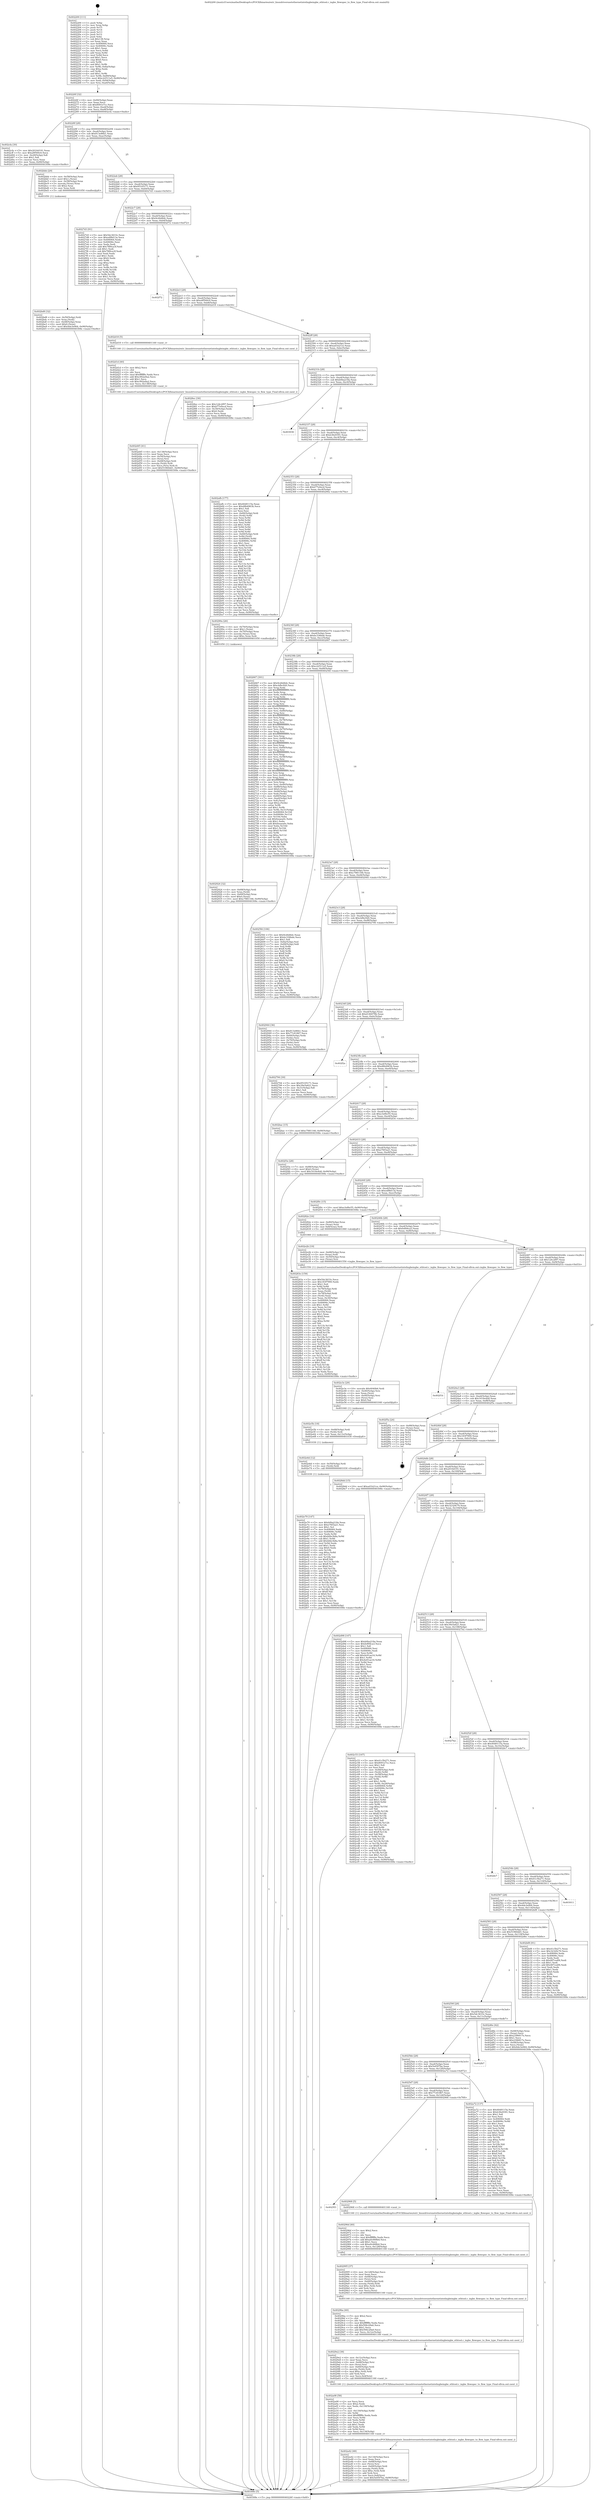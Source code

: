 digraph "0x402200" {
  label = "0x402200 (/mnt/c/Users/mathe/Desktop/tcc/POCII/binaries/extr_linuxdriversnetethernetintelixgbeixgbe_ethtool.c_ixgbe_flowspec_to_flow_type_Final-ollvm.out::main(0))"
  labelloc = "t"
  node[shape=record]

  Entry [label="",width=0.3,height=0.3,shape=circle,fillcolor=black,style=filled]
  "0x40226f" [label="{
     0x40226f [32]\l
     | [instrs]\l
     &nbsp;&nbsp;0x40226f \<+6\>: mov -0x90(%rbp),%eax\l
     &nbsp;&nbsp;0x402275 \<+2\>: mov %eax,%ecx\l
     &nbsp;&nbsp;0x402277 \<+6\>: sub $0x8091e7cc,%ecx\l
     &nbsp;&nbsp;0x40227d \<+6\>: mov %eax,-0xa4(%rbp)\l
     &nbsp;&nbsp;0x402283 \<+6\>: mov %ecx,-0xa8(%rbp)\l
     &nbsp;&nbsp;0x402289 \<+6\>: je 0000000000402cfa \<main+0xafa\>\l
  }"]
  "0x402cfa" [label="{
     0x402cfa [30]\l
     | [instrs]\l
     &nbsp;&nbsp;0x402cfa \<+5\>: mov $0x2016d191,%eax\l
     &nbsp;&nbsp;0x402cff \<+5\>: mov $0xa9f500c0,%ecx\l
     &nbsp;&nbsp;0x402d04 \<+3\>: mov -0x29(%rbp),%dl\l
     &nbsp;&nbsp;0x402d07 \<+3\>: test $0x1,%dl\l
     &nbsp;&nbsp;0x402d0a \<+3\>: cmovne %ecx,%eax\l
     &nbsp;&nbsp;0x402d0d \<+6\>: mov %eax,-0x90(%rbp)\l
     &nbsp;&nbsp;0x402d13 \<+5\>: jmp 000000000040308e \<main+0xe8e\>\l
  }"]
  "0x40228f" [label="{
     0x40228f [28]\l
     | [instrs]\l
     &nbsp;&nbsp;0x40228f \<+5\>: jmp 0000000000402294 \<main+0x94\>\l
     &nbsp;&nbsp;0x402294 \<+6\>: mov -0xa4(%rbp),%eax\l
     &nbsp;&nbsp;0x40229a \<+5\>: sub $0x813e86b1,%eax\l
     &nbsp;&nbsp;0x40229f \<+6\>: mov %eax,-0xac(%rbp)\l
     &nbsp;&nbsp;0x4022a5 \<+6\>: je 0000000000402bbb \<main+0x9bb\>\l
  }"]
  Exit [label="",width=0.3,height=0.3,shape=circle,fillcolor=black,style=filled,peripheries=2]
  "0x402bbb" [label="{
     0x402bbb [29]\l
     | [instrs]\l
     &nbsp;&nbsp;0x402bbb \<+4\>: mov -0x58(%rbp),%rax\l
     &nbsp;&nbsp;0x402bbf \<+6\>: movl $0x1,(%rax)\l
     &nbsp;&nbsp;0x402bc5 \<+4\>: mov -0x58(%rbp),%rax\l
     &nbsp;&nbsp;0x402bc9 \<+3\>: movslq (%rax),%rax\l
     &nbsp;&nbsp;0x402bcc \<+4\>: shl $0x2,%rax\l
     &nbsp;&nbsp;0x402bd0 \<+3\>: mov %rax,%rdi\l
     &nbsp;&nbsp;0x402bd3 \<+5\>: call 0000000000401050 \<malloc@plt\>\l
     | [calls]\l
     &nbsp;&nbsp;0x401050 \{1\} (unknown)\l
  }"]
  "0x4022ab" [label="{
     0x4022ab [28]\l
     | [instrs]\l
     &nbsp;&nbsp;0x4022ab \<+5\>: jmp 00000000004022b0 \<main+0xb0\>\l
     &nbsp;&nbsp;0x4022b0 \<+6\>: mov -0xa4(%rbp),%eax\l
     &nbsp;&nbsp;0x4022b6 \<+5\>: sub $0x95105171,%eax\l
     &nbsp;&nbsp;0x4022bb \<+6\>: mov %eax,-0xb0(%rbp)\l
     &nbsp;&nbsp;0x4022c1 \<+6\>: je 00000000004027d3 \<main+0x5d3\>\l
  }"]
  "0x402e79" [label="{
     0x402e79 [147]\l
     | [instrs]\l
     &nbsp;&nbsp;0x402e79 \<+5\>: mov $0xb0ba218a,%eax\l
     &nbsp;&nbsp;0x402e7e \<+5\>: mov $0xe76f3a21,%esi\l
     &nbsp;&nbsp;0x402e83 \<+2\>: mov $0x1,%cl\l
     &nbsp;&nbsp;0x402e85 \<+7\>: mov 0x406064,%edx\l
     &nbsp;&nbsp;0x402e8c \<+8\>: mov 0x40606c,%r8d\l
     &nbsp;&nbsp;0x402e94 \<+3\>: mov %edx,%r9d\l
     &nbsp;&nbsp;0x402e97 \<+7\>: sub $0xbfde3b8a,%r9d\l
     &nbsp;&nbsp;0x402e9e \<+4\>: sub $0x1,%r9d\l
     &nbsp;&nbsp;0x402ea2 \<+7\>: add $0xbfde3b8a,%r9d\l
     &nbsp;&nbsp;0x402ea9 \<+4\>: imul %r9d,%edx\l
     &nbsp;&nbsp;0x402ead \<+3\>: and $0x1,%edx\l
     &nbsp;&nbsp;0x402eb0 \<+3\>: cmp $0x0,%edx\l
     &nbsp;&nbsp;0x402eb3 \<+4\>: sete %r10b\l
     &nbsp;&nbsp;0x402eb7 \<+4\>: cmp $0xa,%r8d\l
     &nbsp;&nbsp;0x402ebb \<+4\>: setl %r11b\l
     &nbsp;&nbsp;0x402ebf \<+3\>: mov %r10b,%bl\l
     &nbsp;&nbsp;0x402ec2 \<+3\>: xor $0xff,%bl\l
     &nbsp;&nbsp;0x402ec5 \<+3\>: mov %r11b,%r14b\l
     &nbsp;&nbsp;0x402ec8 \<+4\>: xor $0xff,%r14b\l
     &nbsp;&nbsp;0x402ecc \<+3\>: xor $0x0,%cl\l
     &nbsp;&nbsp;0x402ecf \<+3\>: mov %bl,%r15b\l
     &nbsp;&nbsp;0x402ed2 \<+4\>: and $0x0,%r15b\l
     &nbsp;&nbsp;0x402ed6 \<+3\>: and %cl,%r10b\l
     &nbsp;&nbsp;0x402ed9 \<+3\>: mov %r14b,%r12b\l
     &nbsp;&nbsp;0x402edc \<+4\>: and $0x0,%r12b\l
     &nbsp;&nbsp;0x402ee0 \<+3\>: and %cl,%r11b\l
     &nbsp;&nbsp;0x402ee3 \<+3\>: or %r10b,%r15b\l
     &nbsp;&nbsp;0x402ee6 \<+3\>: or %r11b,%r12b\l
     &nbsp;&nbsp;0x402ee9 \<+3\>: xor %r12b,%r15b\l
     &nbsp;&nbsp;0x402eec \<+3\>: or %r14b,%bl\l
     &nbsp;&nbsp;0x402eef \<+3\>: xor $0xff,%bl\l
     &nbsp;&nbsp;0x402ef2 \<+3\>: or $0x0,%cl\l
     &nbsp;&nbsp;0x402ef5 \<+2\>: and %cl,%bl\l
     &nbsp;&nbsp;0x402ef7 \<+3\>: or %bl,%r15b\l
     &nbsp;&nbsp;0x402efa \<+4\>: test $0x1,%r15b\l
     &nbsp;&nbsp;0x402efe \<+3\>: cmovne %esi,%eax\l
     &nbsp;&nbsp;0x402f01 \<+6\>: mov %eax,-0x90(%rbp)\l
     &nbsp;&nbsp;0x402f07 \<+5\>: jmp 000000000040308e \<main+0xe8e\>\l
  }"]
  "0x4027d3" [label="{
     0x4027d3 [91]\l
     | [instrs]\l
     &nbsp;&nbsp;0x4027d3 \<+5\>: mov $0x5dc3633c,%eax\l
     &nbsp;&nbsp;0x4027d8 \<+5\>: mov $0xedf8d13a,%ecx\l
     &nbsp;&nbsp;0x4027dd \<+7\>: mov 0x406064,%edx\l
     &nbsp;&nbsp;0x4027e4 \<+7\>: mov 0x40606c,%esi\l
     &nbsp;&nbsp;0x4027eb \<+2\>: mov %edx,%edi\l
     &nbsp;&nbsp;0x4027ed \<+6\>: add $0x78f0ca3f,%edi\l
     &nbsp;&nbsp;0x4027f3 \<+3\>: sub $0x1,%edi\l
     &nbsp;&nbsp;0x4027f6 \<+6\>: sub $0x78f0ca3f,%edi\l
     &nbsp;&nbsp;0x4027fc \<+3\>: imul %edi,%edx\l
     &nbsp;&nbsp;0x4027ff \<+3\>: and $0x1,%edx\l
     &nbsp;&nbsp;0x402802 \<+3\>: cmp $0x0,%edx\l
     &nbsp;&nbsp;0x402805 \<+4\>: sete %r8b\l
     &nbsp;&nbsp;0x402809 \<+3\>: cmp $0xa,%esi\l
     &nbsp;&nbsp;0x40280c \<+4\>: setl %r9b\l
     &nbsp;&nbsp;0x402810 \<+3\>: mov %r8b,%r10b\l
     &nbsp;&nbsp;0x402813 \<+3\>: and %r9b,%r10b\l
     &nbsp;&nbsp;0x402816 \<+3\>: xor %r9b,%r8b\l
     &nbsp;&nbsp;0x402819 \<+3\>: or %r8b,%r10b\l
     &nbsp;&nbsp;0x40281c \<+4\>: test $0x1,%r10b\l
     &nbsp;&nbsp;0x402820 \<+3\>: cmovne %ecx,%eax\l
     &nbsp;&nbsp;0x402823 \<+6\>: mov %eax,-0x90(%rbp)\l
     &nbsp;&nbsp;0x402829 \<+5\>: jmp 000000000040308e \<main+0xe8e\>\l
  }"]
  "0x4022c7" [label="{
     0x4022c7 [28]\l
     | [instrs]\l
     &nbsp;&nbsp;0x4022c7 \<+5\>: jmp 00000000004022cc \<main+0xcc\>\l
     &nbsp;&nbsp;0x4022cc \<+6\>: mov -0xa4(%rbp),%eax\l
     &nbsp;&nbsp;0x4022d2 \<+5\>: sub $0x9cd4d6dc,%eax\l
     &nbsp;&nbsp;0x4022d7 \<+6\>: mov %eax,-0xb4(%rbp)\l
     &nbsp;&nbsp;0x4022dd \<+6\>: je 0000000000402f72 \<main+0xd72\>\l
  }"]
  "0x402e6d" [label="{
     0x402e6d [12]\l
     | [instrs]\l
     &nbsp;&nbsp;0x402e6d \<+4\>: mov -0x50(%rbp),%rdi\l
     &nbsp;&nbsp;0x402e71 \<+3\>: mov (%rdi),%rdi\l
     &nbsp;&nbsp;0x402e74 \<+5\>: call 0000000000401030 \<free@plt\>\l
     | [calls]\l
     &nbsp;&nbsp;0x401030 \{1\} (unknown)\l
  }"]
  "0x402f72" [label="{
     0x402f72\l
  }", style=dashed]
  "0x4022e3" [label="{
     0x4022e3 [28]\l
     | [instrs]\l
     &nbsp;&nbsp;0x4022e3 \<+5\>: jmp 00000000004022e8 \<main+0xe8\>\l
     &nbsp;&nbsp;0x4022e8 \<+6\>: mov -0xa4(%rbp),%eax\l
     &nbsp;&nbsp;0x4022ee \<+5\>: sub $0xa9f500c0,%eax\l
     &nbsp;&nbsp;0x4022f3 \<+6\>: mov %eax,-0xb8(%rbp)\l
     &nbsp;&nbsp;0x4022f9 \<+6\>: je 0000000000402d18 \<main+0xb18\>\l
  }"]
  "0x402e5b" [label="{
     0x402e5b [18]\l
     | [instrs]\l
     &nbsp;&nbsp;0x402e5b \<+4\>: mov -0x68(%rbp),%rdi\l
     &nbsp;&nbsp;0x402e5f \<+3\>: mov (%rdi),%rdi\l
     &nbsp;&nbsp;0x402e62 \<+6\>: mov %eax,-0x13c(%rbp)\l
     &nbsp;&nbsp;0x402e68 \<+5\>: call 0000000000401030 \<free@plt\>\l
     | [calls]\l
     &nbsp;&nbsp;0x401030 \{1\} (unknown)\l
  }"]
  "0x402d18" [label="{
     0x402d18 [5]\l
     | [instrs]\l
     &nbsp;&nbsp;0x402d18 \<+5\>: call 0000000000401160 \<next_i\>\l
     | [calls]\l
     &nbsp;&nbsp;0x401160 \{1\} (/mnt/c/Users/mathe/Desktop/tcc/POCII/binaries/extr_linuxdriversnetethernetintelixgbeixgbe_ethtool.c_ixgbe_flowspec_to_flow_type_Final-ollvm.out::next_i)\l
  }"]
  "0x4022ff" [label="{
     0x4022ff [28]\l
     | [instrs]\l
     &nbsp;&nbsp;0x4022ff \<+5\>: jmp 0000000000402304 \<main+0x104\>\l
     &nbsp;&nbsp;0x402304 \<+6\>: mov -0xa4(%rbp),%eax\l
     &nbsp;&nbsp;0x40230a \<+5\>: sub $0xad1b21ce,%eax\l
     &nbsp;&nbsp;0x40230f \<+6\>: mov %eax,-0xbc(%rbp)\l
     &nbsp;&nbsp;0x402315 \<+6\>: je 00000000004028ec \<main+0x6ec\>\l
  }"]
  "0x402e3e" [label="{
     0x402e3e [29]\l
     | [instrs]\l
     &nbsp;&nbsp;0x402e3e \<+10\>: movabs $0x4040b6,%rdi\l
     &nbsp;&nbsp;0x402e48 \<+4\>: mov -0x40(%rbp),%rsi\l
     &nbsp;&nbsp;0x402e4c \<+2\>: mov %eax,(%rsi)\l
     &nbsp;&nbsp;0x402e4e \<+4\>: mov -0x40(%rbp),%rsi\l
     &nbsp;&nbsp;0x402e52 \<+2\>: mov (%rsi),%esi\l
     &nbsp;&nbsp;0x402e54 \<+2\>: mov $0x0,%al\l
     &nbsp;&nbsp;0x402e56 \<+5\>: call 0000000000401040 \<printf@plt\>\l
     | [calls]\l
     &nbsp;&nbsp;0x401040 \{1\} (unknown)\l
  }"]
  "0x4028ec" [label="{
     0x4028ec [30]\l
     | [instrs]\l
     &nbsp;&nbsp;0x4028ec \<+5\>: mov $0x124c2f97,%eax\l
     &nbsp;&nbsp;0x4028f1 \<+5\>: mov $0xb77e0ecd,%ecx\l
     &nbsp;&nbsp;0x4028f6 \<+3\>: mov -0x30(%rbp),%edx\l
     &nbsp;&nbsp;0x4028f9 \<+3\>: cmp $0x0,%edx\l
     &nbsp;&nbsp;0x4028fc \<+3\>: cmove %ecx,%eax\l
     &nbsp;&nbsp;0x4028ff \<+6\>: mov %eax,-0x90(%rbp)\l
     &nbsp;&nbsp;0x402905 \<+5\>: jmp 000000000040308e \<main+0xe8e\>\l
  }"]
  "0x40231b" [label="{
     0x40231b [28]\l
     | [instrs]\l
     &nbsp;&nbsp;0x40231b \<+5\>: jmp 0000000000402320 \<main+0x120\>\l
     &nbsp;&nbsp;0x402320 \<+6\>: mov -0xa4(%rbp),%eax\l
     &nbsp;&nbsp;0x402326 \<+5\>: sub $0xb0ba218a,%eax\l
     &nbsp;&nbsp;0x40232b \<+6\>: mov %eax,-0xc0(%rbp)\l
     &nbsp;&nbsp;0x402331 \<+6\>: je 0000000000403036 \<main+0xe36\>\l
  }"]
  "0x402d45" [label="{
     0x402d45 [41]\l
     | [instrs]\l
     &nbsp;&nbsp;0x402d45 \<+6\>: mov -0x138(%rbp),%ecx\l
     &nbsp;&nbsp;0x402d4b \<+3\>: imul %eax,%ecx\l
     &nbsp;&nbsp;0x402d4e \<+4\>: mov -0x50(%rbp),%rsi\l
     &nbsp;&nbsp;0x402d52 \<+3\>: mov (%rsi),%rsi\l
     &nbsp;&nbsp;0x402d55 \<+4\>: mov -0x48(%rbp),%rdi\l
     &nbsp;&nbsp;0x402d59 \<+3\>: movslq (%rdi),%rdi\l
     &nbsp;&nbsp;0x402d5c \<+3\>: mov %ecx,(%rsi,%rdi,4)\l
     &nbsp;&nbsp;0x402d5f \<+10\>: movl $0x51960dd1,-0x90(%rbp)\l
     &nbsp;&nbsp;0x402d69 \<+5\>: jmp 000000000040308e \<main+0xe8e\>\l
  }"]
  "0x403036" [label="{
     0x403036\l
  }", style=dashed]
  "0x402337" [label="{
     0x402337 [28]\l
     | [instrs]\l
     &nbsp;&nbsp;0x402337 \<+5\>: jmp 000000000040233c \<main+0x13c\>\l
     &nbsp;&nbsp;0x40233c \<+6\>: mov -0xa4(%rbp),%eax\l
     &nbsp;&nbsp;0x402342 \<+5\>: sub $0xb36e9391,%eax\l
     &nbsp;&nbsp;0x402347 \<+6\>: mov %eax,-0xc4(%rbp)\l
     &nbsp;&nbsp;0x40234d \<+6\>: je 0000000000402afb \<main+0x8fb\>\l
  }"]
  "0x402d1d" [label="{
     0x402d1d [40]\l
     | [instrs]\l
     &nbsp;&nbsp;0x402d1d \<+5\>: mov $0x2,%ecx\l
     &nbsp;&nbsp;0x402d22 \<+1\>: cltd\l
     &nbsp;&nbsp;0x402d23 \<+2\>: idiv %ecx\l
     &nbsp;&nbsp;0x402d25 \<+6\>: imul $0xfffffffe,%edx,%ecx\l
     &nbsp;&nbsp;0x402d2b \<+6\>: add $0xc902a9a2,%ecx\l
     &nbsp;&nbsp;0x402d31 \<+3\>: add $0x1,%ecx\l
     &nbsp;&nbsp;0x402d34 \<+6\>: sub $0xc902a9a2,%ecx\l
     &nbsp;&nbsp;0x402d3a \<+6\>: mov %ecx,-0x138(%rbp)\l
     &nbsp;&nbsp;0x402d40 \<+5\>: call 0000000000401160 \<next_i\>\l
     | [calls]\l
     &nbsp;&nbsp;0x401160 \{1\} (/mnt/c/Users/mathe/Desktop/tcc/POCII/binaries/extr_linuxdriversnetethernetintelixgbeixgbe_ethtool.c_ixgbe_flowspec_to_flow_type_Final-ollvm.out::next_i)\l
  }"]
  "0x402afb" [label="{
     0x402afb [177]\l
     | [instrs]\l
     &nbsp;&nbsp;0x402afb \<+5\>: mov $0x40d0115a,%eax\l
     &nbsp;&nbsp;0x402b00 \<+5\>: mov $0xd8b4963b,%ecx\l
     &nbsp;&nbsp;0x402b05 \<+2\>: mov $0x1,%dl\l
     &nbsp;&nbsp;0x402b07 \<+2\>: xor %esi,%esi\l
     &nbsp;&nbsp;0x402b09 \<+4\>: mov -0x60(%rbp),%rdi\l
     &nbsp;&nbsp;0x402b0d \<+3\>: mov (%rdi),%r8d\l
     &nbsp;&nbsp;0x402b10 \<+3\>: mov %esi,%r9d\l
     &nbsp;&nbsp;0x402b13 \<+3\>: sub %r8d,%r9d\l
     &nbsp;&nbsp;0x402b16 \<+3\>: mov %esi,%r8d\l
     &nbsp;&nbsp;0x402b19 \<+4\>: sub $0x1,%r8d\l
     &nbsp;&nbsp;0x402b1d \<+3\>: add %r8d,%r9d\l
     &nbsp;&nbsp;0x402b20 \<+3\>: mov %esi,%r8d\l
     &nbsp;&nbsp;0x402b23 \<+3\>: sub %r9d,%r8d\l
     &nbsp;&nbsp;0x402b26 \<+4\>: mov -0x60(%rbp),%rdi\l
     &nbsp;&nbsp;0x402b2a \<+3\>: mov %r8d,(%rdi)\l
     &nbsp;&nbsp;0x402b2d \<+8\>: mov 0x406064,%r8d\l
     &nbsp;&nbsp;0x402b35 \<+8\>: mov 0x40606c,%r9d\l
     &nbsp;&nbsp;0x402b3d \<+3\>: sub $0x1,%esi\l
     &nbsp;&nbsp;0x402b40 \<+3\>: mov %r8d,%r10d\l
     &nbsp;&nbsp;0x402b43 \<+3\>: add %esi,%r10d\l
     &nbsp;&nbsp;0x402b46 \<+4\>: imul %r10d,%r8d\l
     &nbsp;&nbsp;0x402b4a \<+4\>: and $0x1,%r8d\l
     &nbsp;&nbsp;0x402b4e \<+4\>: cmp $0x0,%r8d\l
     &nbsp;&nbsp;0x402b52 \<+4\>: sete %r11b\l
     &nbsp;&nbsp;0x402b56 \<+4\>: cmp $0xa,%r9d\l
     &nbsp;&nbsp;0x402b5a \<+3\>: setl %bl\l
     &nbsp;&nbsp;0x402b5d \<+3\>: mov %r11b,%r14b\l
     &nbsp;&nbsp;0x402b60 \<+4\>: xor $0xff,%r14b\l
     &nbsp;&nbsp;0x402b64 \<+3\>: mov %bl,%r15b\l
     &nbsp;&nbsp;0x402b67 \<+4\>: xor $0xff,%r15b\l
     &nbsp;&nbsp;0x402b6b \<+3\>: xor $0x0,%dl\l
     &nbsp;&nbsp;0x402b6e \<+3\>: mov %r14b,%r12b\l
     &nbsp;&nbsp;0x402b71 \<+4\>: and $0x0,%r12b\l
     &nbsp;&nbsp;0x402b75 \<+3\>: and %dl,%r11b\l
     &nbsp;&nbsp;0x402b78 \<+3\>: mov %r15b,%r13b\l
     &nbsp;&nbsp;0x402b7b \<+4\>: and $0x0,%r13b\l
     &nbsp;&nbsp;0x402b7f \<+2\>: and %dl,%bl\l
     &nbsp;&nbsp;0x402b81 \<+3\>: or %r11b,%r12b\l
     &nbsp;&nbsp;0x402b84 \<+3\>: or %bl,%r13b\l
     &nbsp;&nbsp;0x402b87 \<+3\>: xor %r13b,%r12b\l
     &nbsp;&nbsp;0x402b8a \<+3\>: or %r15b,%r14b\l
     &nbsp;&nbsp;0x402b8d \<+4\>: xor $0xff,%r14b\l
     &nbsp;&nbsp;0x402b91 \<+3\>: or $0x0,%dl\l
     &nbsp;&nbsp;0x402b94 \<+3\>: and %dl,%r14b\l
     &nbsp;&nbsp;0x402b97 \<+3\>: or %r14b,%r12b\l
     &nbsp;&nbsp;0x402b9a \<+4\>: test $0x1,%r12b\l
     &nbsp;&nbsp;0x402b9e \<+3\>: cmovne %ecx,%eax\l
     &nbsp;&nbsp;0x402ba1 \<+6\>: mov %eax,-0x90(%rbp)\l
     &nbsp;&nbsp;0x402ba7 \<+5\>: jmp 000000000040308e \<main+0xe8e\>\l
  }"]
  "0x402353" [label="{
     0x402353 [28]\l
     | [instrs]\l
     &nbsp;&nbsp;0x402353 \<+5\>: jmp 0000000000402358 \<main+0x158\>\l
     &nbsp;&nbsp;0x402358 \<+6\>: mov -0xa4(%rbp),%eax\l
     &nbsp;&nbsp;0x40235e \<+5\>: sub $0xb77e0ecd,%eax\l
     &nbsp;&nbsp;0x402363 \<+6\>: mov %eax,-0xc8(%rbp)\l
     &nbsp;&nbsp;0x402369 \<+6\>: je 000000000040290a \<main+0x70a\>\l
  }"]
  "0x402bd8" [label="{
     0x402bd8 [32]\l
     | [instrs]\l
     &nbsp;&nbsp;0x402bd8 \<+4\>: mov -0x50(%rbp),%rdi\l
     &nbsp;&nbsp;0x402bdc \<+3\>: mov %rax,(%rdi)\l
     &nbsp;&nbsp;0x402bdf \<+4\>: mov -0x48(%rbp),%rax\l
     &nbsp;&nbsp;0x402be3 \<+6\>: movl $0x0,(%rax)\l
     &nbsp;&nbsp;0x402be9 \<+10\>: movl $0x4de3e064,-0x90(%rbp)\l
     &nbsp;&nbsp;0x402bf3 \<+5\>: jmp 000000000040308e \<main+0xe8e\>\l
  }"]
  "0x40290a" [label="{
     0x40290a [26]\l
     | [instrs]\l
     &nbsp;&nbsp;0x40290a \<+4\>: mov -0x70(%rbp),%rax\l
     &nbsp;&nbsp;0x40290e \<+6\>: movl $0x1,(%rax)\l
     &nbsp;&nbsp;0x402914 \<+4\>: mov -0x70(%rbp),%rax\l
     &nbsp;&nbsp;0x402918 \<+3\>: movslq (%rax),%rax\l
     &nbsp;&nbsp;0x40291b \<+4\>: imul $0xc,%rax,%rdi\l
     &nbsp;&nbsp;0x40291f \<+5\>: call 0000000000401050 \<malloc@plt\>\l
     | [calls]\l
     &nbsp;&nbsp;0x401050 \{1\} (unknown)\l
  }"]
  "0x40236f" [label="{
     0x40236f [28]\l
     | [instrs]\l
     &nbsp;&nbsp;0x40236f \<+5\>: jmp 0000000000402374 \<main+0x174\>\l
     &nbsp;&nbsp;0x402374 \<+6\>: mov -0xa4(%rbp),%eax\l
     &nbsp;&nbsp;0x40237a \<+5\>: sub $0xbc336bde,%eax\l
     &nbsp;&nbsp;0x40237f \<+6\>: mov %eax,-0xcc(%rbp)\l
     &nbsp;&nbsp;0x402385 \<+6\>: je 0000000000402667 \<main+0x467\>\l
  }"]
  "0x402a42" [label="{
     0x402a42 [48]\l
     | [instrs]\l
     &nbsp;&nbsp;0x402a42 \<+6\>: mov -0x134(%rbp),%ecx\l
     &nbsp;&nbsp;0x402a48 \<+3\>: imul %eax,%ecx\l
     &nbsp;&nbsp;0x402a4b \<+4\>: mov -0x68(%rbp),%rsi\l
     &nbsp;&nbsp;0x402a4f \<+3\>: mov (%rsi),%rsi\l
     &nbsp;&nbsp;0x402a52 \<+4\>: mov -0x60(%rbp),%rdi\l
     &nbsp;&nbsp;0x402a56 \<+3\>: movslq (%rdi),%rdi\l
     &nbsp;&nbsp;0x402a59 \<+4\>: imul $0xc,%rdi,%rdi\l
     &nbsp;&nbsp;0x402a5d \<+3\>: add %rdi,%rsi\l
     &nbsp;&nbsp;0x402a60 \<+3\>: mov %ecx,0x8(%rsi)\l
     &nbsp;&nbsp;0x402a63 \<+10\>: movl $0x5e05f7ba,-0x90(%rbp)\l
     &nbsp;&nbsp;0x402a6d \<+5\>: jmp 000000000040308e \<main+0xe8e\>\l
  }"]
  "0x402667" [label="{
     0x402667 [301]\l
     | [instrs]\l
     &nbsp;&nbsp;0x402667 \<+5\>: mov $0x9cd4d6dc,%eax\l
     &nbsp;&nbsp;0x40266c \<+5\>: mov $0xcbfbc920,%ecx\l
     &nbsp;&nbsp;0x402671 \<+3\>: mov %rsp,%rdx\l
     &nbsp;&nbsp;0x402674 \<+4\>: add $0xfffffffffffffff0,%rdx\l
     &nbsp;&nbsp;0x402678 \<+3\>: mov %rdx,%rsp\l
     &nbsp;&nbsp;0x40267b \<+7\>: mov %rdx,-0x88(%rbp)\l
     &nbsp;&nbsp;0x402682 \<+3\>: mov %rsp,%rdx\l
     &nbsp;&nbsp;0x402685 \<+4\>: add $0xfffffffffffffff0,%rdx\l
     &nbsp;&nbsp;0x402689 \<+3\>: mov %rdx,%rsp\l
     &nbsp;&nbsp;0x40268c \<+3\>: mov %rsp,%rsi\l
     &nbsp;&nbsp;0x40268f \<+4\>: add $0xfffffffffffffff0,%rsi\l
     &nbsp;&nbsp;0x402693 \<+3\>: mov %rsi,%rsp\l
     &nbsp;&nbsp;0x402696 \<+4\>: mov %rsi,-0x80(%rbp)\l
     &nbsp;&nbsp;0x40269a \<+3\>: mov %rsp,%rsi\l
     &nbsp;&nbsp;0x40269d \<+4\>: add $0xfffffffffffffff0,%rsi\l
     &nbsp;&nbsp;0x4026a1 \<+3\>: mov %rsi,%rsp\l
     &nbsp;&nbsp;0x4026a4 \<+4\>: mov %rsi,-0x78(%rbp)\l
     &nbsp;&nbsp;0x4026a8 \<+3\>: mov %rsp,%rsi\l
     &nbsp;&nbsp;0x4026ab \<+4\>: add $0xfffffffffffffff0,%rsi\l
     &nbsp;&nbsp;0x4026af \<+3\>: mov %rsi,%rsp\l
     &nbsp;&nbsp;0x4026b2 \<+4\>: mov %rsi,-0x70(%rbp)\l
     &nbsp;&nbsp;0x4026b6 \<+3\>: mov %rsp,%rsi\l
     &nbsp;&nbsp;0x4026b9 \<+4\>: add $0xfffffffffffffff0,%rsi\l
     &nbsp;&nbsp;0x4026bd \<+3\>: mov %rsi,%rsp\l
     &nbsp;&nbsp;0x4026c0 \<+4\>: mov %rsi,-0x68(%rbp)\l
     &nbsp;&nbsp;0x4026c4 \<+3\>: mov %rsp,%rsi\l
     &nbsp;&nbsp;0x4026c7 \<+4\>: add $0xfffffffffffffff0,%rsi\l
     &nbsp;&nbsp;0x4026cb \<+3\>: mov %rsi,%rsp\l
     &nbsp;&nbsp;0x4026ce \<+4\>: mov %rsi,-0x60(%rbp)\l
     &nbsp;&nbsp;0x4026d2 \<+3\>: mov %rsp,%rsi\l
     &nbsp;&nbsp;0x4026d5 \<+4\>: add $0xfffffffffffffff0,%rsi\l
     &nbsp;&nbsp;0x4026d9 \<+3\>: mov %rsi,%rsp\l
     &nbsp;&nbsp;0x4026dc \<+4\>: mov %rsi,-0x58(%rbp)\l
     &nbsp;&nbsp;0x4026e0 \<+3\>: mov %rsp,%rsi\l
     &nbsp;&nbsp;0x4026e3 \<+4\>: add $0xfffffffffffffff0,%rsi\l
     &nbsp;&nbsp;0x4026e7 \<+3\>: mov %rsi,%rsp\l
     &nbsp;&nbsp;0x4026ea \<+4\>: mov %rsi,-0x50(%rbp)\l
     &nbsp;&nbsp;0x4026ee \<+3\>: mov %rsp,%rsi\l
     &nbsp;&nbsp;0x4026f1 \<+4\>: add $0xfffffffffffffff0,%rsi\l
     &nbsp;&nbsp;0x4026f5 \<+3\>: mov %rsi,%rsp\l
     &nbsp;&nbsp;0x4026f8 \<+4\>: mov %rsi,-0x48(%rbp)\l
     &nbsp;&nbsp;0x4026fc \<+3\>: mov %rsp,%rsi\l
     &nbsp;&nbsp;0x4026ff \<+4\>: add $0xfffffffffffffff0,%rsi\l
     &nbsp;&nbsp;0x402703 \<+3\>: mov %rsi,%rsp\l
     &nbsp;&nbsp;0x402706 \<+4\>: mov %rsi,-0x40(%rbp)\l
     &nbsp;&nbsp;0x40270a \<+7\>: mov -0x88(%rbp),%rsi\l
     &nbsp;&nbsp;0x402711 \<+6\>: movl $0x0,(%rsi)\l
     &nbsp;&nbsp;0x402717 \<+6\>: mov -0x94(%rbp),%edi\l
     &nbsp;&nbsp;0x40271d \<+2\>: mov %edi,(%rdx)\l
     &nbsp;&nbsp;0x40271f \<+4\>: mov -0x80(%rbp),%rsi\l
     &nbsp;&nbsp;0x402723 \<+7\>: mov -0xa0(%rbp),%r8\l
     &nbsp;&nbsp;0x40272a \<+3\>: mov %r8,(%rsi)\l
     &nbsp;&nbsp;0x40272d \<+3\>: cmpl $0x2,(%rdx)\l
     &nbsp;&nbsp;0x402730 \<+4\>: setne %r9b\l
     &nbsp;&nbsp;0x402734 \<+4\>: and $0x1,%r9b\l
     &nbsp;&nbsp;0x402738 \<+4\>: mov %r9b,-0x31(%rbp)\l
     &nbsp;&nbsp;0x40273c \<+8\>: mov 0x406064,%r10d\l
     &nbsp;&nbsp;0x402744 \<+8\>: mov 0x40606c,%r11d\l
     &nbsp;&nbsp;0x40274c \<+3\>: mov %r10d,%ebx\l
     &nbsp;&nbsp;0x40274f \<+6\>: sub $0xfeeaea0c,%ebx\l
     &nbsp;&nbsp;0x402755 \<+3\>: sub $0x1,%ebx\l
     &nbsp;&nbsp;0x402758 \<+6\>: add $0xfeeaea0c,%ebx\l
     &nbsp;&nbsp;0x40275e \<+4\>: imul %ebx,%r10d\l
     &nbsp;&nbsp;0x402762 \<+4\>: and $0x1,%r10d\l
     &nbsp;&nbsp;0x402766 \<+4\>: cmp $0x0,%r10d\l
     &nbsp;&nbsp;0x40276a \<+4\>: sete %r9b\l
     &nbsp;&nbsp;0x40276e \<+4\>: cmp $0xa,%r11d\l
     &nbsp;&nbsp;0x402772 \<+4\>: setl %r14b\l
     &nbsp;&nbsp;0x402776 \<+3\>: mov %r9b,%r15b\l
     &nbsp;&nbsp;0x402779 \<+3\>: and %r14b,%r15b\l
     &nbsp;&nbsp;0x40277c \<+3\>: xor %r14b,%r9b\l
     &nbsp;&nbsp;0x40277f \<+3\>: or %r9b,%r15b\l
     &nbsp;&nbsp;0x402782 \<+4\>: test $0x1,%r15b\l
     &nbsp;&nbsp;0x402786 \<+3\>: cmovne %ecx,%eax\l
     &nbsp;&nbsp;0x402789 \<+6\>: mov %eax,-0x90(%rbp)\l
     &nbsp;&nbsp;0x40278f \<+5\>: jmp 000000000040308e \<main+0xe8e\>\l
  }"]
  "0x40238b" [label="{
     0x40238b [28]\l
     | [instrs]\l
     &nbsp;&nbsp;0x40238b \<+5\>: jmp 0000000000402390 \<main+0x190\>\l
     &nbsp;&nbsp;0x402390 \<+6\>: mov -0xa4(%rbp),%eax\l
     &nbsp;&nbsp;0x402396 \<+5\>: sub $0xc22511a5,%eax\l
     &nbsp;&nbsp;0x40239b \<+6\>: mov %eax,-0xd0(%rbp)\l
     &nbsp;&nbsp;0x4023a1 \<+6\>: je 00000000004025fd \<main+0x3fd\>\l
  }"]
  "0x402a08" [label="{
     0x402a08 [58]\l
     | [instrs]\l
     &nbsp;&nbsp;0x402a08 \<+2\>: xor %ecx,%ecx\l
     &nbsp;&nbsp;0x402a0a \<+5\>: mov $0x2,%edx\l
     &nbsp;&nbsp;0x402a0f \<+6\>: mov %edx,-0x130(%rbp)\l
     &nbsp;&nbsp;0x402a15 \<+1\>: cltd\l
     &nbsp;&nbsp;0x402a16 \<+7\>: mov -0x130(%rbp),%r8d\l
     &nbsp;&nbsp;0x402a1d \<+3\>: idiv %r8d\l
     &nbsp;&nbsp;0x402a20 \<+6\>: imul $0xfffffffe,%edx,%edx\l
     &nbsp;&nbsp;0x402a26 \<+3\>: mov %ecx,%r9d\l
     &nbsp;&nbsp;0x402a29 \<+3\>: sub %edx,%r9d\l
     &nbsp;&nbsp;0x402a2c \<+2\>: mov %ecx,%edx\l
     &nbsp;&nbsp;0x402a2e \<+3\>: sub $0x1,%edx\l
     &nbsp;&nbsp;0x402a31 \<+3\>: add %edx,%r9d\l
     &nbsp;&nbsp;0x402a34 \<+3\>: sub %r9d,%ecx\l
     &nbsp;&nbsp;0x402a37 \<+6\>: mov %ecx,-0x134(%rbp)\l
     &nbsp;&nbsp;0x402a3d \<+5\>: call 0000000000401160 \<next_i\>\l
     | [calls]\l
     &nbsp;&nbsp;0x401160 \{1\} (/mnt/c/Users/mathe/Desktop/tcc/POCII/binaries/extr_linuxdriversnetethernetintelixgbeixgbe_ethtool.c_ixgbe_flowspec_to_flow_type_Final-ollvm.out::next_i)\l
  }"]
  "0x4025fd" [label="{
     0x4025fd [106]\l
     | [instrs]\l
     &nbsp;&nbsp;0x4025fd \<+5\>: mov $0x9cd4d6dc,%eax\l
     &nbsp;&nbsp;0x402602 \<+5\>: mov $0xbc336bde,%ecx\l
     &nbsp;&nbsp;0x402607 \<+2\>: mov $0x1,%dl\l
     &nbsp;&nbsp;0x402609 \<+7\>: mov -0x8a(%rbp),%sil\l
     &nbsp;&nbsp;0x402610 \<+7\>: mov -0x89(%rbp),%dil\l
     &nbsp;&nbsp;0x402617 \<+3\>: mov %sil,%r8b\l
     &nbsp;&nbsp;0x40261a \<+4\>: xor $0xff,%r8b\l
     &nbsp;&nbsp;0x40261e \<+3\>: mov %dil,%r9b\l
     &nbsp;&nbsp;0x402621 \<+4\>: xor $0xff,%r9b\l
     &nbsp;&nbsp;0x402625 \<+3\>: xor $0x0,%dl\l
     &nbsp;&nbsp;0x402628 \<+3\>: mov %r8b,%r10b\l
     &nbsp;&nbsp;0x40262b \<+4\>: and $0x0,%r10b\l
     &nbsp;&nbsp;0x40262f \<+3\>: and %dl,%sil\l
     &nbsp;&nbsp;0x402632 \<+3\>: mov %r9b,%r11b\l
     &nbsp;&nbsp;0x402635 \<+4\>: and $0x0,%r11b\l
     &nbsp;&nbsp;0x402639 \<+3\>: and %dl,%dil\l
     &nbsp;&nbsp;0x40263c \<+3\>: or %sil,%r10b\l
     &nbsp;&nbsp;0x40263f \<+3\>: or %dil,%r11b\l
     &nbsp;&nbsp;0x402642 \<+3\>: xor %r11b,%r10b\l
     &nbsp;&nbsp;0x402645 \<+3\>: or %r9b,%r8b\l
     &nbsp;&nbsp;0x402648 \<+4\>: xor $0xff,%r8b\l
     &nbsp;&nbsp;0x40264c \<+3\>: or $0x0,%dl\l
     &nbsp;&nbsp;0x40264f \<+3\>: and %dl,%r8b\l
     &nbsp;&nbsp;0x402652 \<+3\>: or %r8b,%r10b\l
     &nbsp;&nbsp;0x402655 \<+4\>: test $0x1,%r10b\l
     &nbsp;&nbsp;0x402659 \<+3\>: cmovne %ecx,%eax\l
     &nbsp;&nbsp;0x40265c \<+6\>: mov %eax,-0x90(%rbp)\l
     &nbsp;&nbsp;0x402662 \<+5\>: jmp 000000000040308e \<main+0xe8e\>\l
  }"]
  "0x4023a7" [label="{
     0x4023a7 [28]\l
     | [instrs]\l
     &nbsp;&nbsp;0x4023a7 \<+5\>: jmp 00000000004023ac \<main+0x1ac\>\l
     &nbsp;&nbsp;0x4023ac \<+6\>: mov -0xa4(%rbp),%eax\l
     &nbsp;&nbsp;0x4023b2 \<+5\>: sub $0xc7881166,%eax\l
     &nbsp;&nbsp;0x4023b7 \<+6\>: mov %eax,-0xd4(%rbp)\l
     &nbsp;&nbsp;0x4023bd \<+6\>: je 0000000000402944 \<main+0x744\>\l
  }"]
  "0x40308e" [label="{
     0x40308e [5]\l
     | [instrs]\l
     &nbsp;&nbsp;0x40308e \<+5\>: jmp 000000000040226f \<main+0x6f\>\l
  }"]
  "0x402200" [label="{
     0x402200 [111]\l
     | [instrs]\l
     &nbsp;&nbsp;0x402200 \<+1\>: push %rbp\l
     &nbsp;&nbsp;0x402201 \<+3\>: mov %rsp,%rbp\l
     &nbsp;&nbsp;0x402204 \<+2\>: push %r15\l
     &nbsp;&nbsp;0x402206 \<+2\>: push %r14\l
     &nbsp;&nbsp;0x402208 \<+2\>: push %r13\l
     &nbsp;&nbsp;0x40220a \<+2\>: push %r12\l
     &nbsp;&nbsp;0x40220c \<+1\>: push %rbx\l
     &nbsp;&nbsp;0x40220d \<+7\>: sub $0x138,%rsp\l
     &nbsp;&nbsp;0x402214 \<+2\>: xor %eax,%eax\l
     &nbsp;&nbsp;0x402216 \<+7\>: mov 0x406064,%ecx\l
     &nbsp;&nbsp;0x40221d \<+7\>: mov 0x40606c,%edx\l
     &nbsp;&nbsp;0x402224 \<+3\>: sub $0x1,%eax\l
     &nbsp;&nbsp;0x402227 \<+3\>: mov %ecx,%r8d\l
     &nbsp;&nbsp;0x40222a \<+3\>: add %eax,%r8d\l
     &nbsp;&nbsp;0x40222d \<+4\>: imul %r8d,%ecx\l
     &nbsp;&nbsp;0x402231 \<+3\>: and $0x1,%ecx\l
     &nbsp;&nbsp;0x402234 \<+3\>: cmp $0x0,%ecx\l
     &nbsp;&nbsp;0x402237 \<+4\>: sete %r9b\l
     &nbsp;&nbsp;0x40223b \<+4\>: and $0x1,%r9b\l
     &nbsp;&nbsp;0x40223f \<+7\>: mov %r9b,-0x8a(%rbp)\l
     &nbsp;&nbsp;0x402246 \<+3\>: cmp $0xa,%edx\l
     &nbsp;&nbsp;0x402249 \<+4\>: setl %r9b\l
     &nbsp;&nbsp;0x40224d \<+4\>: and $0x1,%r9b\l
     &nbsp;&nbsp;0x402251 \<+7\>: mov %r9b,-0x89(%rbp)\l
     &nbsp;&nbsp;0x402258 \<+10\>: movl $0xc22511a5,-0x90(%rbp)\l
     &nbsp;&nbsp;0x402262 \<+6\>: mov %edi,-0x94(%rbp)\l
     &nbsp;&nbsp;0x402268 \<+7\>: mov %rsi,-0xa0(%rbp)\l
  }"]
  "0x4029e2" [label="{
     0x4029e2 [38]\l
     | [instrs]\l
     &nbsp;&nbsp;0x4029e2 \<+6\>: mov -0x12c(%rbp),%ecx\l
     &nbsp;&nbsp;0x4029e8 \<+3\>: imul %eax,%ecx\l
     &nbsp;&nbsp;0x4029eb \<+4\>: mov -0x68(%rbp),%rsi\l
     &nbsp;&nbsp;0x4029ef \<+3\>: mov (%rsi),%rsi\l
     &nbsp;&nbsp;0x4029f2 \<+4\>: mov -0x60(%rbp),%rdi\l
     &nbsp;&nbsp;0x4029f6 \<+3\>: movslq (%rdi),%rdi\l
     &nbsp;&nbsp;0x4029f9 \<+4\>: imul $0xc,%rdi,%rdi\l
     &nbsp;&nbsp;0x4029fd \<+3\>: add %rdi,%rsi\l
     &nbsp;&nbsp;0x402a00 \<+3\>: mov %ecx,0x4(%rsi)\l
     &nbsp;&nbsp;0x402a03 \<+5\>: call 0000000000401160 \<next_i\>\l
     | [calls]\l
     &nbsp;&nbsp;0x401160 \{1\} (/mnt/c/Users/mathe/Desktop/tcc/POCII/binaries/extr_linuxdriversnetethernetintelixgbeixgbe_ethtool.c_ixgbe_flowspec_to_flow_type_Final-ollvm.out::next_i)\l
  }"]
  "0x4029ba" [label="{
     0x4029ba [40]\l
     | [instrs]\l
     &nbsp;&nbsp;0x4029ba \<+5\>: mov $0x2,%ecx\l
     &nbsp;&nbsp;0x4029bf \<+1\>: cltd\l
     &nbsp;&nbsp;0x4029c0 \<+2\>: idiv %ecx\l
     &nbsp;&nbsp;0x4029c2 \<+6\>: imul $0xfffffffe,%edx,%ecx\l
     &nbsp;&nbsp;0x4029c8 \<+6\>: sub $0x594c29a0,%ecx\l
     &nbsp;&nbsp;0x4029ce \<+3\>: add $0x1,%ecx\l
     &nbsp;&nbsp;0x4029d1 \<+6\>: add $0x594c29a0,%ecx\l
     &nbsp;&nbsp;0x4029d7 \<+6\>: mov %ecx,-0x12c(%rbp)\l
     &nbsp;&nbsp;0x4029dd \<+5\>: call 0000000000401160 \<next_i\>\l
     | [calls]\l
     &nbsp;&nbsp;0x401160 \{1\} (/mnt/c/Users/mathe/Desktop/tcc/POCII/binaries/extr_linuxdriversnetethernetintelixgbeixgbe_ethtool.c_ixgbe_flowspec_to_flow_type_Final-ollvm.out::next_i)\l
  }"]
  "0x402944" [label="{
     0x402944 [36]\l
     | [instrs]\l
     &nbsp;&nbsp;0x402944 \<+5\>: mov $0x813e86b1,%eax\l
     &nbsp;&nbsp;0x402949 \<+5\>: mov $0x77c81867,%ecx\l
     &nbsp;&nbsp;0x40294e \<+4\>: mov -0x60(%rbp),%rdx\l
     &nbsp;&nbsp;0x402952 \<+2\>: mov (%rdx),%esi\l
     &nbsp;&nbsp;0x402954 \<+4\>: mov -0x70(%rbp),%rdx\l
     &nbsp;&nbsp;0x402958 \<+2\>: cmp (%rdx),%esi\l
     &nbsp;&nbsp;0x40295a \<+3\>: cmovl %ecx,%eax\l
     &nbsp;&nbsp;0x40295d \<+6\>: mov %eax,-0x90(%rbp)\l
     &nbsp;&nbsp;0x402963 \<+5\>: jmp 000000000040308e \<main+0xe8e\>\l
  }"]
  "0x4023c3" [label="{
     0x4023c3 [28]\l
     | [instrs]\l
     &nbsp;&nbsp;0x4023c3 \<+5\>: jmp 00000000004023c8 \<main+0x1c8\>\l
     &nbsp;&nbsp;0x4023c8 \<+6\>: mov -0xa4(%rbp),%eax\l
     &nbsp;&nbsp;0x4023ce \<+5\>: sub $0xcbfbc920,%eax\l
     &nbsp;&nbsp;0x4023d3 \<+6\>: mov %eax,-0xd8(%rbp)\l
     &nbsp;&nbsp;0x4023d9 \<+6\>: je 0000000000402794 \<main+0x594\>\l
  }"]
  "0x402995" [label="{
     0x402995 [37]\l
     | [instrs]\l
     &nbsp;&nbsp;0x402995 \<+6\>: mov -0x128(%rbp),%ecx\l
     &nbsp;&nbsp;0x40299b \<+3\>: imul %eax,%ecx\l
     &nbsp;&nbsp;0x40299e \<+4\>: mov -0x68(%rbp),%rsi\l
     &nbsp;&nbsp;0x4029a2 \<+3\>: mov (%rsi),%rsi\l
     &nbsp;&nbsp;0x4029a5 \<+4\>: mov -0x60(%rbp),%rdi\l
     &nbsp;&nbsp;0x4029a9 \<+3\>: movslq (%rdi),%rdi\l
     &nbsp;&nbsp;0x4029ac \<+4\>: imul $0xc,%rdi,%rdi\l
     &nbsp;&nbsp;0x4029b0 \<+3\>: add %rdi,%rsi\l
     &nbsp;&nbsp;0x4029b3 \<+2\>: mov %ecx,(%rsi)\l
     &nbsp;&nbsp;0x4029b5 \<+5\>: call 0000000000401160 \<next_i\>\l
     | [calls]\l
     &nbsp;&nbsp;0x401160 \{1\} (/mnt/c/Users/mathe/Desktop/tcc/POCII/binaries/extr_linuxdriversnetethernetintelixgbeixgbe_ethtool.c_ixgbe_flowspec_to_flow_type_Final-ollvm.out::next_i)\l
  }"]
  "0x402794" [label="{
     0x402794 [30]\l
     | [instrs]\l
     &nbsp;&nbsp;0x402794 \<+5\>: mov $0x95105171,%eax\l
     &nbsp;&nbsp;0x402799 \<+5\>: mov $0x39e5a621,%ecx\l
     &nbsp;&nbsp;0x40279e \<+3\>: mov -0x31(%rbp),%dl\l
     &nbsp;&nbsp;0x4027a1 \<+3\>: test $0x1,%dl\l
     &nbsp;&nbsp;0x4027a4 \<+3\>: cmovne %ecx,%eax\l
     &nbsp;&nbsp;0x4027a7 \<+6\>: mov %eax,-0x90(%rbp)\l
     &nbsp;&nbsp;0x4027ad \<+5\>: jmp 000000000040308e \<main+0xe8e\>\l
  }"]
  "0x4023df" [label="{
     0x4023df [28]\l
     | [instrs]\l
     &nbsp;&nbsp;0x4023df \<+5\>: jmp 00000000004023e4 \<main+0x1e4\>\l
     &nbsp;&nbsp;0x4023e4 \<+6\>: mov -0xa4(%rbp),%eax\l
     &nbsp;&nbsp;0x4023ea \<+5\>: sub $0xd146078b,%eax\l
     &nbsp;&nbsp;0x4023ef \<+6\>: mov %eax,-0xdc(%rbp)\l
     &nbsp;&nbsp;0x4023f5 \<+6\>: je 0000000000402f2a \<main+0xd2a\>\l
  }"]
  "0x40296d" [label="{
     0x40296d [40]\l
     | [instrs]\l
     &nbsp;&nbsp;0x40296d \<+5\>: mov $0x2,%ecx\l
     &nbsp;&nbsp;0x402972 \<+1\>: cltd\l
     &nbsp;&nbsp;0x402973 \<+2\>: idiv %ecx\l
     &nbsp;&nbsp;0x402975 \<+6\>: imul $0xfffffffe,%edx,%ecx\l
     &nbsp;&nbsp;0x40297b \<+6\>: add $0xa0c668b4,%ecx\l
     &nbsp;&nbsp;0x402981 \<+3\>: add $0x1,%ecx\l
     &nbsp;&nbsp;0x402984 \<+6\>: sub $0xa0c668b4,%ecx\l
     &nbsp;&nbsp;0x40298a \<+6\>: mov %ecx,-0x128(%rbp)\l
     &nbsp;&nbsp;0x402990 \<+5\>: call 0000000000401160 \<next_i\>\l
     | [calls]\l
     &nbsp;&nbsp;0x401160 \{1\} (/mnt/c/Users/mathe/Desktop/tcc/POCII/binaries/extr_linuxdriversnetethernetintelixgbeixgbe_ethtool.c_ixgbe_flowspec_to_flow_type_Final-ollvm.out::next_i)\l
  }"]
  "0x402f2a" [label="{
     0x402f2a\l
  }", style=dashed]
  "0x4023fb" [label="{
     0x4023fb [28]\l
     | [instrs]\l
     &nbsp;&nbsp;0x4023fb \<+5\>: jmp 0000000000402400 \<main+0x200\>\l
     &nbsp;&nbsp;0x402400 \<+6\>: mov -0xa4(%rbp),%eax\l
     &nbsp;&nbsp;0x402406 \<+5\>: sub $0xd8b4963b,%eax\l
     &nbsp;&nbsp;0x40240b \<+6\>: mov %eax,-0xe0(%rbp)\l
     &nbsp;&nbsp;0x402411 \<+6\>: je 0000000000402bac \<main+0x9ac\>\l
  }"]
  "0x4025f3" [label="{
     0x4025f3\l
  }", style=dashed]
  "0x402bac" [label="{
     0x402bac [15]\l
     | [instrs]\l
     &nbsp;&nbsp;0x402bac \<+10\>: movl $0xc7881166,-0x90(%rbp)\l
     &nbsp;&nbsp;0x402bb6 \<+5\>: jmp 000000000040308e \<main+0xe8e\>\l
  }"]
  "0x402417" [label="{
     0x402417 [28]\l
     | [instrs]\l
     &nbsp;&nbsp;0x402417 \<+5\>: jmp 000000000040241c \<main+0x21c\>\l
     &nbsp;&nbsp;0x40241c \<+6\>: mov -0xa4(%rbp),%eax\l
     &nbsp;&nbsp;0x402422 \<+5\>: sub $0xe3ef6e55,%eax\l
     &nbsp;&nbsp;0x402427 \<+6\>: mov %eax,-0xe4(%rbp)\l
     &nbsp;&nbsp;0x40242d \<+6\>: je 0000000000402f3e \<main+0xd3e\>\l
  }"]
  "0x402968" [label="{
     0x402968 [5]\l
     | [instrs]\l
     &nbsp;&nbsp;0x402968 \<+5\>: call 0000000000401160 \<next_i\>\l
     | [calls]\l
     &nbsp;&nbsp;0x401160 \{1\} (/mnt/c/Users/mathe/Desktop/tcc/POCII/binaries/extr_linuxdriversnetethernetintelixgbeixgbe_ethtool.c_ixgbe_flowspec_to_flow_type_Final-ollvm.out::next_i)\l
  }"]
  "0x402f3e" [label="{
     0x402f3e [28]\l
     | [instrs]\l
     &nbsp;&nbsp;0x402f3e \<+7\>: mov -0x88(%rbp),%rax\l
     &nbsp;&nbsp;0x402f45 \<+6\>: movl $0x0,(%rax)\l
     &nbsp;&nbsp;0x402f4b \<+10\>: movl $0x1618e4dd,-0x90(%rbp)\l
     &nbsp;&nbsp;0x402f55 \<+5\>: jmp 000000000040308e \<main+0xe8e\>\l
  }"]
  "0x402433" [label="{
     0x402433 [28]\l
     | [instrs]\l
     &nbsp;&nbsp;0x402433 \<+5\>: jmp 0000000000402438 \<main+0x238\>\l
     &nbsp;&nbsp;0x402438 \<+6\>: mov -0xa4(%rbp),%eax\l
     &nbsp;&nbsp;0x40243e \<+5\>: sub $0xe76f3a21,%eax\l
     &nbsp;&nbsp;0x402443 \<+6\>: mov %eax,-0xe8(%rbp)\l
     &nbsp;&nbsp;0x402449 \<+6\>: je 0000000000402f0c \<main+0xd0c\>\l
  }"]
  "0x4025d7" [label="{
     0x4025d7 [28]\l
     | [instrs]\l
     &nbsp;&nbsp;0x4025d7 \<+5\>: jmp 00000000004025dc \<main+0x3dc\>\l
     &nbsp;&nbsp;0x4025dc \<+6\>: mov -0xa4(%rbp),%eax\l
     &nbsp;&nbsp;0x4025e2 \<+5\>: sub $0x77c81867,%eax\l
     &nbsp;&nbsp;0x4025e7 \<+6\>: mov %eax,-0x124(%rbp)\l
     &nbsp;&nbsp;0x4025ed \<+6\>: je 0000000000402968 \<main+0x768\>\l
  }"]
  "0x402f0c" [label="{
     0x402f0c [15]\l
     | [instrs]\l
     &nbsp;&nbsp;0x402f0c \<+10\>: movl $0xe3ef6e55,-0x90(%rbp)\l
     &nbsp;&nbsp;0x402f16 \<+5\>: jmp 000000000040308e \<main+0xe8e\>\l
  }"]
  "0x40244f" [label="{
     0x40244f [28]\l
     | [instrs]\l
     &nbsp;&nbsp;0x40244f \<+5\>: jmp 0000000000402454 \<main+0x254\>\l
     &nbsp;&nbsp;0x402454 \<+6\>: mov -0xa4(%rbp),%eax\l
     &nbsp;&nbsp;0x40245a \<+5\>: sub $0xedf8d13a,%eax\l
     &nbsp;&nbsp;0x40245f \<+6\>: mov %eax,-0xec(%rbp)\l
     &nbsp;&nbsp;0x402465 \<+6\>: je 000000000040282e \<main+0x62e\>\l
  }"]
  "0x402a72" [label="{
     0x402a72 [137]\l
     | [instrs]\l
     &nbsp;&nbsp;0x402a72 \<+5\>: mov $0x40d0115a,%eax\l
     &nbsp;&nbsp;0x402a77 \<+5\>: mov $0xb36e9391,%ecx\l
     &nbsp;&nbsp;0x402a7c \<+2\>: mov $0x1,%dl\l
     &nbsp;&nbsp;0x402a7e \<+2\>: xor %esi,%esi\l
     &nbsp;&nbsp;0x402a80 \<+7\>: mov 0x406064,%edi\l
     &nbsp;&nbsp;0x402a87 \<+8\>: mov 0x40606c,%r8d\l
     &nbsp;&nbsp;0x402a8f \<+3\>: sub $0x1,%esi\l
     &nbsp;&nbsp;0x402a92 \<+3\>: mov %edi,%r9d\l
     &nbsp;&nbsp;0x402a95 \<+3\>: add %esi,%r9d\l
     &nbsp;&nbsp;0x402a98 \<+4\>: imul %r9d,%edi\l
     &nbsp;&nbsp;0x402a9c \<+3\>: and $0x1,%edi\l
     &nbsp;&nbsp;0x402a9f \<+3\>: cmp $0x0,%edi\l
     &nbsp;&nbsp;0x402aa2 \<+4\>: sete %r10b\l
     &nbsp;&nbsp;0x402aa6 \<+4\>: cmp $0xa,%r8d\l
     &nbsp;&nbsp;0x402aaa \<+4\>: setl %r11b\l
     &nbsp;&nbsp;0x402aae \<+3\>: mov %r10b,%bl\l
     &nbsp;&nbsp;0x402ab1 \<+3\>: xor $0xff,%bl\l
     &nbsp;&nbsp;0x402ab4 \<+3\>: mov %r11b,%r14b\l
     &nbsp;&nbsp;0x402ab7 \<+4\>: xor $0xff,%r14b\l
     &nbsp;&nbsp;0x402abb \<+3\>: xor $0x0,%dl\l
     &nbsp;&nbsp;0x402abe \<+3\>: mov %bl,%r15b\l
     &nbsp;&nbsp;0x402ac1 \<+4\>: and $0x0,%r15b\l
     &nbsp;&nbsp;0x402ac5 \<+3\>: and %dl,%r10b\l
     &nbsp;&nbsp;0x402ac8 \<+3\>: mov %r14b,%r12b\l
     &nbsp;&nbsp;0x402acb \<+4\>: and $0x0,%r12b\l
     &nbsp;&nbsp;0x402acf \<+3\>: and %dl,%r11b\l
     &nbsp;&nbsp;0x402ad2 \<+3\>: or %r10b,%r15b\l
     &nbsp;&nbsp;0x402ad5 \<+3\>: or %r11b,%r12b\l
     &nbsp;&nbsp;0x402ad8 \<+3\>: xor %r12b,%r15b\l
     &nbsp;&nbsp;0x402adb \<+3\>: or %r14b,%bl\l
     &nbsp;&nbsp;0x402ade \<+3\>: xor $0xff,%bl\l
     &nbsp;&nbsp;0x402ae1 \<+3\>: or $0x0,%dl\l
     &nbsp;&nbsp;0x402ae4 \<+2\>: and %dl,%bl\l
     &nbsp;&nbsp;0x402ae6 \<+3\>: or %bl,%r15b\l
     &nbsp;&nbsp;0x402ae9 \<+4\>: test $0x1,%r15b\l
     &nbsp;&nbsp;0x402aed \<+3\>: cmovne %ecx,%eax\l
     &nbsp;&nbsp;0x402af0 \<+6\>: mov %eax,-0x90(%rbp)\l
     &nbsp;&nbsp;0x402af6 \<+5\>: jmp 000000000040308e \<main+0xe8e\>\l
  }"]
  "0x40282e" [label="{
     0x40282e [16]\l
     | [instrs]\l
     &nbsp;&nbsp;0x40282e \<+4\>: mov -0x80(%rbp),%rax\l
     &nbsp;&nbsp;0x402832 \<+3\>: mov (%rax),%rax\l
     &nbsp;&nbsp;0x402835 \<+4\>: mov 0x8(%rax),%rdi\l
     &nbsp;&nbsp;0x402839 \<+5\>: call 0000000000401060 \<atoi@plt\>\l
     | [calls]\l
     &nbsp;&nbsp;0x401060 \{1\} (unknown)\l
  }"]
  "0x40246b" [label="{
     0x40246b [28]\l
     | [instrs]\l
     &nbsp;&nbsp;0x40246b \<+5\>: jmp 0000000000402470 \<main+0x270\>\l
     &nbsp;&nbsp;0x402470 \<+6\>: mov -0xa4(%rbp),%eax\l
     &nbsp;&nbsp;0x402476 \<+5\>: sub $0xfe894ca3,%eax\l
     &nbsp;&nbsp;0x40247b \<+6\>: mov %eax,-0xf0(%rbp)\l
     &nbsp;&nbsp;0x402481 \<+6\>: je 0000000000402e2b \<main+0xc2b\>\l
  }"]
  "0x40283e" [label="{
     0x40283e [159]\l
     | [instrs]\l
     &nbsp;&nbsp;0x40283e \<+5\>: mov $0x5dc3633c,%ecx\l
     &nbsp;&nbsp;0x402843 \<+5\>: mov $0x183f7900,%edx\l
     &nbsp;&nbsp;0x402848 \<+3\>: mov $0x1,%sil\l
     &nbsp;&nbsp;0x40284b \<+3\>: xor %r8d,%r8d\l
     &nbsp;&nbsp;0x40284e \<+4\>: mov -0x78(%rbp),%rdi\l
     &nbsp;&nbsp;0x402852 \<+2\>: mov %eax,(%rdi)\l
     &nbsp;&nbsp;0x402854 \<+4\>: mov -0x78(%rbp),%rdi\l
     &nbsp;&nbsp;0x402858 \<+2\>: mov (%rdi),%eax\l
     &nbsp;&nbsp;0x40285a \<+3\>: mov %eax,-0x30(%rbp)\l
     &nbsp;&nbsp;0x40285d \<+7\>: mov 0x406064,%eax\l
     &nbsp;&nbsp;0x402864 \<+8\>: mov 0x40606c,%r9d\l
     &nbsp;&nbsp;0x40286c \<+4\>: sub $0x1,%r8d\l
     &nbsp;&nbsp;0x402870 \<+3\>: mov %eax,%r10d\l
     &nbsp;&nbsp;0x402873 \<+3\>: add %r8d,%r10d\l
     &nbsp;&nbsp;0x402876 \<+4\>: imul %r10d,%eax\l
     &nbsp;&nbsp;0x40287a \<+3\>: and $0x1,%eax\l
     &nbsp;&nbsp;0x40287d \<+3\>: cmp $0x0,%eax\l
     &nbsp;&nbsp;0x402880 \<+4\>: sete %r11b\l
     &nbsp;&nbsp;0x402884 \<+4\>: cmp $0xa,%r9d\l
     &nbsp;&nbsp;0x402888 \<+3\>: setl %bl\l
     &nbsp;&nbsp;0x40288b \<+3\>: mov %r11b,%r14b\l
     &nbsp;&nbsp;0x40288e \<+4\>: xor $0xff,%r14b\l
     &nbsp;&nbsp;0x402892 \<+3\>: mov %bl,%r15b\l
     &nbsp;&nbsp;0x402895 \<+4\>: xor $0xff,%r15b\l
     &nbsp;&nbsp;0x402899 \<+4\>: xor $0x1,%sil\l
     &nbsp;&nbsp;0x40289d \<+3\>: mov %r14b,%r12b\l
     &nbsp;&nbsp;0x4028a0 \<+4\>: and $0xff,%r12b\l
     &nbsp;&nbsp;0x4028a4 \<+3\>: and %sil,%r11b\l
     &nbsp;&nbsp;0x4028a7 \<+3\>: mov %r15b,%r13b\l
     &nbsp;&nbsp;0x4028aa \<+4\>: and $0xff,%r13b\l
     &nbsp;&nbsp;0x4028ae \<+3\>: and %sil,%bl\l
     &nbsp;&nbsp;0x4028b1 \<+3\>: or %r11b,%r12b\l
     &nbsp;&nbsp;0x4028b4 \<+3\>: or %bl,%r13b\l
     &nbsp;&nbsp;0x4028b7 \<+3\>: xor %r13b,%r12b\l
     &nbsp;&nbsp;0x4028ba \<+3\>: or %r15b,%r14b\l
     &nbsp;&nbsp;0x4028bd \<+4\>: xor $0xff,%r14b\l
     &nbsp;&nbsp;0x4028c1 \<+4\>: or $0x1,%sil\l
     &nbsp;&nbsp;0x4028c5 \<+3\>: and %sil,%r14b\l
     &nbsp;&nbsp;0x4028c8 \<+3\>: or %r14b,%r12b\l
     &nbsp;&nbsp;0x4028cb \<+4\>: test $0x1,%r12b\l
     &nbsp;&nbsp;0x4028cf \<+3\>: cmovne %edx,%ecx\l
     &nbsp;&nbsp;0x4028d2 \<+6\>: mov %ecx,-0x90(%rbp)\l
     &nbsp;&nbsp;0x4028d8 \<+5\>: jmp 000000000040308e \<main+0xe8e\>\l
  }"]
  "0x4025bb" [label="{
     0x4025bb [28]\l
     | [instrs]\l
     &nbsp;&nbsp;0x4025bb \<+5\>: jmp 00000000004025c0 \<main+0x3c0\>\l
     &nbsp;&nbsp;0x4025c0 \<+6\>: mov -0xa4(%rbp),%eax\l
     &nbsp;&nbsp;0x4025c6 \<+5\>: sub $0x5e05f7ba,%eax\l
     &nbsp;&nbsp;0x4025cb \<+6\>: mov %eax,-0x120(%rbp)\l
     &nbsp;&nbsp;0x4025d1 \<+6\>: je 0000000000402a72 \<main+0x872\>\l
  }"]
  "0x402e2b" [label="{
     0x402e2b [19]\l
     | [instrs]\l
     &nbsp;&nbsp;0x402e2b \<+4\>: mov -0x68(%rbp),%rax\l
     &nbsp;&nbsp;0x402e2f \<+3\>: mov (%rax),%rdi\l
     &nbsp;&nbsp;0x402e32 \<+4\>: mov -0x50(%rbp),%rax\l
     &nbsp;&nbsp;0x402e36 \<+3\>: mov (%rax),%rsi\l
     &nbsp;&nbsp;0x402e39 \<+5\>: call 0000000000401550 \<ixgbe_flowspec_to_flow_type\>\l
     | [calls]\l
     &nbsp;&nbsp;0x401550 \{1\} (/mnt/c/Users/mathe/Desktop/tcc/POCII/binaries/extr_linuxdriversnetethernetintelixgbeixgbe_ethtool.c_ixgbe_flowspec_to_flow_type_Final-ollvm.out::ixgbe_flowspec_to_flow_type)\l
  }"]
  "0x402487" [label="{
     0x402487 [28]\l
     | [instrs]\l
     &nbsp;&nbsp;0x402487 \<+5\>: jmp 000000000040248c \<main+0x28c\>\l
     &nbsp;&nbsp;0x40248c \<+6\>: mov -0xa4(%rbp),%eax\l
     &nbsp;&nbsp;0x402492 \<+5\>: sub $0x124c2f97,%eax\l
     &nbsp;&nbsp;0x402497 \<+6\>: mov %eax,-0xf4(%rbp)\l
     &nbsp;&nbsp;0x40249d \<+6\>: je 0000000000402f1b \<main+0xd1b\>\l
  }"]
  "0x402fb7" [label="{
     0x402fb7\l
  }", style=dashed]
  "0x402f1b" [label="{
     0x402f1b\l
  }", style=dashed]
  "0x4024a3" [label="{
     0x4024a3 [28]\l
     | [instrs]\l
     &nbsp;&nbsp;0x4024a3 \<+5\>: jmp 00000000004024a8 \<main+0x2a8\>\l
     &nbsp;&nbsp;0x4024a8 \<+6\>: mov -0xa4(%rbp),%eax\l
     &nbsp;&nbsp;0x4024ae \<+5\>: sub $0x1618e4dd,%eax\l
     &nbsp;&nbsp;0x4024b3 \<+6\>: mov %eax,-0xf8(%rbp)\l
     &nbsp;&nbsp;0x4024b9 \<+6\>: je 0000000000402f5a \<main+0xd5a\>\l
  }"]
  "0x40259f" [label="{
     0x40259f [28]\l
     | [instrs]\l
     &nbsp;&nbsp;0x40259f \<+5\>: jmp 00000000004025a4 \<main+0x3a4\>\l
     &nbsp;&nbsp;0x4025a4 \<+6\>: mov -0xa4(%rbp),%eax\l
     &nbsp;&nbsp;0x4025aa \<+5\>: sub $0x5dc3633c,%eax\l
     &nbsp;&nbsp;0x4025af \<+6\>: mov %eax,-0x11c(%rbp)\l
     &nbsp;&nbsp;0x4025b5 \<+6\>: je 0000000000402fb7 \<main+0xdb7\>\l
  }"]
  "0x402f5a" [label="{
     0x402f5a [24]\l
     | [instrs]\l
     &nbsp;&nbsp;0x402f5a \<+7\>: mov -0x88(%rbp),%rax\l
     &nbsp;&nbsp;0x402f61 \<+2\>: mov (%rax),%eax\l
     &nbsp;&nbsp;0x402f63 \<+4\>: lea -0x28(%rbp),%rsp\l
     &nbsp;&nbsp;0x402f67 \<+1\>: pop %rbx\l
     &nbsp;&nbsp;0x402f68 \<+2\>: pop %r12\l
     &nbsp;&nbsp;0x402f6a \<+2\>: pop %r13\l
     &nbsp;&nbsp;0x402f6c \<+2\>: pop %r14\l
     &nbsp;&nbsp;0x402f6e \<+2\>: pop %r15\l
     &nbsp;&nbsp;0x402f70 \<+1\>: pop %rbp\l
     &nbsp;&nbsp;0x402f71 \<+1\>: ret\l
  }"]
  "0x4024bf" [label="{
     0x4024bf [28]\l
     | [instrs]\l
     &nbsp;&nbsp;0x4024bf \<+5\>: jmp 00000000004024c4 \<main+0x2c4\>\l
     &nbsp;&nbsp;0x4024c4 \<+6\>: mov -0xa4(%rbp),%eax\l
     &nbsp;&nbsp;0x4024ca \<+5\>: sub $0x183f7900,%eax\l
     &nbsp;&nbsp;0x4024cf \<+6\>: mov %eax,-0xfc(%rbp)\l
     &nbsp;&nbsp;0x4024d5 \<+6\>: je 00000000004028dd \<main+0x6dd\>\l
  }"]
  "0x402d6e" [label="{
     0x402d6e [42]\l
     | [instrs]\l
     &nbsp;&nbsp;0x402d6e \<+4\>: mov -0x48(%rbp),%rax\l
     &nbsp;&nbsp;0x402d72 \<+2\>: mov (%rax),%ecx\l
     &nbsp;&nbsp;0x402d74 \<+6\>: sub $0x2396817e,%ecx\l
     &nbsp;&nbsp;0x402d7a \<+3\>: add $0x1,%ecx\l
     &nbsp;&nbsp;0x402d7d \<+6\>: add $0x2396817e,%ecx\l
     &nbsp;&nbsp;0x402d83 \<+4\>: mov -0x48(%rbp),%rax\l
     &nbsp;&nbsp;0x402d87 \<+2\>: mov %ecx,(%rax)\l
     &nbsp;&nbsp;0x402d89 \<+10\>: movl $0x4de3e064,-0x90(%rbp)\l
     &nbsp;&nbsp;0x402d93 \<+5\>: jmp 000000000040308e \<main+0xe8e\>\l
  }"]
  "0x4028dd" [label="{
     0x4028dd [15]\l
     | [instrs]\l
     &nbsp;&nbsp;0x4028dd \<+10\>: movl $0xad1b21ce,-0x90(%rbp)\l
     &nbsp;&nbsp;0x4028e7 \<+5\>: jmp 000000000040308e \<main+0xe8e\>\l
  }"]
  "0x4024db" [label="{
     0x4024db [28]\l
     | [instrs]\l
     &nbsp;&nbsp;0x4024db \<+5\>: jmp 00000000004024e0 \<main+0x2e0\>\l
     &nbsp;&nbsp;0x4024e0 \<+6\>: mov -0xa4(%rbp),%eax\l
     &nbsp;&nbsp;0x4024e6 \<+5\>: sub $0x2016d191,%eax\l
     &nbsp;&nbsp;0x4024eb \<+6\>: mov %eax,-0x100(%rbp)\l
     &nbsp;&nbsp;0x4024f1 \<+6\>: je 0000000000402d98 \<main+0xb98\>\l
  }"]
  "0x402924" [label="{
     0x402924 [32]\l
     | [instrs]\l
     &nbsp;&nbsp;0x402924 \<+4\>: mov -0x68(%rbp),%rdi\l
     &nbsp;&nbsp;0x402928 \<+3\>: mov %rax,(%rdi)\l
     &nbsp;&nbsp;0x40292b \<+4\>: mov -0x60(%rbp),%rax\l
     &nbsp;&nbsp;0x40292f \<+6\>: movl $0x0,(%rax)\l
     &nbsp;&nbsp;0x402935 \<+10\>: movl $0xc7881166,-0x90(%rbp)\l
     &nbsp;&nbsp;0x40293f \<+5\>: jmp 000000000040308e \<main+0xe8e\>\l
  }"]
  "0x402583" [label="{
     0x402583 [28]\l
     | [instrs]\l
     &nbsp;&nbsp;0x402583 \<+5\>: jmp 0000000000402588 \<main+0x388\>\l
     &nbsp;&nbsp;0x402588 \<+6\>: mov -0xa4(%rbp),%eax\l
     &nbsp;&nbsp;0x40258e \<+5\>: sub $0x51960dd1,%eax\l
     &nbsp;&nbsp;0x402593 \<+6\>: mov %eax,-0x118(%rbp)\l
     &nbsp;&nbsp;0x402599 \<+6\>: je 0000000000402d6e \<main+0xb6e\>\l
  }"]
  "0x402d98" [label="{
     0x402d98 [147]\l
     | [instrs]\l
     &nbsp;&nbsp;0x402d98 \<+5\>: mov $0xb0ba218a,%eax\l
     &nbsp;&nbsp;0x402d9d \<+5\>: mov $0xfe894ca3,%ecx\l
     &nbsp;&nbsp;0x402da2 \<+2\>: mov $0x1,%dl\l
     &nbsp;&nbsp;0x402da4 \<+7\>: mov 0x406064,%esi\l
     &nbsp;&nbsp;0x402dab \<+7\>: mov 0x40606c,%edi\l
     &nbsp;&nbsp;0x402db2 \<+3\>: mov %esi,%r8d\l
     &nbsp;&nbsp;0x402db5 \<+7\>: add $0x4e91ae16,%r8d\l
     &nbsp;&nbsp;0x402dbc \<+4\>: sub $0x1,%r8d\l
     &nbsp;&nbsp;0x402dc0 \<+7\>: sub $0x4e91ae16,%r8d\l
     &nbsp;&nbsp;0x402dc7 \<+4\>: imul %r8d,%esi\l
     &nbsp;&nbsp;0x402dcb \<+3\>: and $0x1,%esi\l
     &nbsp;&nbsp;0x402dce \<+3\>: cmp $0x0,%esi\l
     &nbsp;&nbsp;0x402dd1 \<+4\>: sete %r9b\l
     &nbsp;&nbsp;0x402dd5 \<+3\>: cmp $0xa,%edi\l
     &nbsp;&nbsp;0x402dd8 \<+4\>: setl %r10b\l
     &nbsp;&nbsp;0x402ddc \<+3\>: mov %r9b,%r11b\l
     &nbsp;&nbsp;0x402ddf \<+4\>: xor $0xff,%r11b\l
     &nbsp;&nbsp;0x402de3 \<+3\>: mov %r10b,%bl\l
     &nbsp;&nbsp;0x402de6 \<+3\>: xor $0xff,%bl\l
     &nbsp;&nbsp;0x402de9 \<+3\>: xor $0x0,%dl\l
     &nbsp;&nbsp;0x402dec \<+3\>: mov %r11b,%r14b\l
     &nbsp;&nbsp;0x402def \<+4\>: and $0x0,%r14b\l
     &nbsp;&nbsp;0x402df3 \<+3\>: and %dl,%r9b\l
     &nbsp;&nbsp;0x402df6 \<+3\>: mov %bl,%r15b\l
     &nbsp;&nbsp;0x402df9 \<+4\>: and $0x0,%r15b\l
     &nbsp;&nbsp;0x402dfd \<+3\>: and %dl,%r10b\l
     &nbsp;&nbsp;0x402e00 \<+3\>: or %r9b,%r14b\l
     &nbsp;&nbsp;0x402e03 \<+3\>: or %r10b,%r15b\l
     &nbsp;&nbsp;0x402e06 \<+3\>: xor %r15b,%r14b\l
     &nbsp;&nbsp;0x402e09 \<+3\>: or %bl,%r11b\l
     &nbsp;&nbsp;0x402e0c \<+4\>: xor $0xff,%r11b\l
     &nbsp;&nbsp;0x402e10 \<+3\>: or $0x0,%dl\l
     &nbsp;&nbsp;0x402e13 \<+3\>: and %dl,%r11b\l
     &nbsp;&nbsp;0x402e16 \<+3\>: or %r11b,%r14b\l
     &nbsp;&nbsp;0x402e19 \<+4\>: test $0x1,%r14b\l
     &nbsp;&nbsp;0x402e1d \<+3\>: cmovne %ecx,%eax\l
     &nbsp;&nbsp;0x402e20 \<+6\>: mov %eax,-0x90(%rbp)\l
     &nbsp;&nbsp;0x402e26 \<+5\>: jmp 000000000040308e \<main+0xe8e\>\l
  }"]
  "0x4024f7" [label="{
     0x4024f7 [28]\l
     | [instrs]\l
     &nbsp;&nbsp;0x4024f7 \<+5\>: jmp 00000000004024fc \<main+0x2fc\>\l
     &nbsp;&nbsp;0x4024fc \<+6\>: mov -0xa4(%rbp),%eax\l
     &nbsp;&nbsp;0x402502 \<+5\>: sub $0x32329c70,%eax\l
     &nbsp;&nbsp;0x402507 \<+6\>: mov %eax,-0x104(%rbp)\l
     &nbsp;&nbsp;0x40250d \<+6\>: je 0000000000402c53 \<main+0xa53\>\l
  }"]
  "0x402bf8" [label="{
     0x402bf8 [91]\l
     | [instrs]\l
     &nbsp;&nbsp;0x402bf8 \<+5\>: mov $0x41c5b271,%eax\l
     &nbsp;&nbsp;0x402bfd \<+5\>: mov $0x32329c70,%ecx\l
     &nbsp;&nbsp;0x402c02 \<+7\>: mov 0x406064,%edx\l
     &nbsp;&nbsp;0x402c09 \<+7\>: mov 0x40606c,%esi\l
     &nbsp;&nbsp;0x402c10 \<+2\>: mov %edx,%edi\l
     &nbsp;&nbsp;0x402c12 \<+6\>: sub $0x487cedf4,%edi\l
     &nbsp;&nbsp;0x402c18 \<+3\>: sub $0x1,%edi\l
     &nbsp;&nbsp;0x402c1b \<+6\>: add $0x487cedf4,%edi\l
     &nbsp;&nbsp;0x402c21 \<+3\>: imul %edi,%edx\l
     &nbsp;&nbsp;0x402c24 \<+3\>: and $0x1,%edx\l
     &nbsp;&nbsp;0x402c27 \<+3\>: cmp $0x0,%edx\l
     &nbsp;&nbsp;0x402c2a \<+4\>: sete %r8b\l
     &nbsp;&nbsp;0x402c2e \<+3\>: cmp $0xa,%esi\l
     &nbsp;&nbsp;0x402c31 \<+4\>: setl %r9b\l
     &nbsp;&nbsp;0x402c35 \<+3\>: mov %r8b,%r10b\l
     &nbsp;&nbsp;0x402c38 \<+3\>: and %r9b,%r10b\l
     &nbsp;&nbsp;0x402c3b \<+3\>: xor %r9b,%r8b\l
     &nbsp;&nbsp;0x402c3e \<+3\>: or %r8b,%r10b\l
     &nbsp;&nbsp;0x402c41 \<+4\>: test $0x1,%r10b\l
     &nbsp;&nbsp;0x402c45 \<+3\>: cmovne %ecx,%eax\l
     &nbsp;&nbsp;0x402c48 \<+6\>: mov %eax,-0x90(%rbp)\l
     &nbsp;&nbsp;0x402c4e \<+5\>: jmp 000000000040308e \<main+0xe8e\>\l
  }"]
  "0x402c53" [label="{
     0x402c53 [167]\l
     | [instrs]\l
     &nbsp;&nbsp;0x402c53 \<+5\>: mov $0x41c5b271,%eax\l
     &nbsp;&nbsp;0x402c58 \<+5\>: mov $0x8091e7cc,%ecx\l
     &nbsp;&nbsp;0x402c5d \<+2\>: mov $0x1,%dl\l
     &nbsp;&nbsp;0x402c5f \<+2\>: xor %esi,%esi\l
     &nbsp;&nbsp;0x402c61 \<+4\>: mov -0x48(%rbp),%rdi\l
     &nbsp;&nbsp;0x402c65 \<+3\>: mov (%rdi),%r8d\l
     &nbsp;&nbsp;0x402c68 \<+4\>: mov -0x58(%rbp),%rdi\l
     &nbsp;&nbsp;0x402c6c \<+3\>: cmp (%rdi),%r8d\l
     &nbsp;&nbsp;0x402c6f \<+4\>: setl %r9b\l
     &nbsp;&nbsp;0x402c73 \<+4\>: and $0x1,%r9b\l
     &nbsp;&nbsp;0x402c77 \<+4\>: mov %r9b,-0x29(%rbp)\l
     &nbsp;&nbsp;0x402c7b \<+8\>: mov 0x406064,%r8d\l
     &nbsp;&nbsp;0x402c83 \<+8\>: mov 0x40606c,%r10d\l
     &nbsp;&nbsp;0x402c8b \<+3\>: sub $0x1,%esi\l
     &nbsp;&nbsp;0x402c8e \<+3\>: mov %r8d,%r11d\l
     &nbsp;&nbsp;0x402c91 \<+3\>: add %esi,%r11d\l
     &nbsp;&nbsp;0x402c94 \<+4\>: imul %r11d,%r8d\l
     &nbsp;&nbsp;0x402c98 \<+4\>: and $0x1,%r8d\l
     &nbsp;&nbsp;0x402c9c \<+4\>: cmp $0x0,%r8d\l
     &nbsp;&nbsp;0x402ca0 \<+4\>: sete %r9b\l
     &nbsp;&nbsp;0x402ca4 \<+4\>: cmp $0xa,%r10d\l
     &nbsp;&nbsp;0x402ca8 \<+3\>: setl %bl\l
     &nbsp;&nbsp;0x402cab \<+3\>: mov %r9b,%r14b\l
     &nbsp;&nbsp;0x402cae \<+4\>: xor $0xff,%r14b\l
     &nbsp;&nbsp;0x402cb2 \<+3\>: mov %bl,%r15b\l
     &nbsp;&nbsp;0x402cb5 \<+4\>: xor $0xff,%r15b\l
     &nbsp;&nbsp;0x402cb9 \<+3\>: xor $0x1,%dl\l
     &nbsp;&nbsp;0x402cbc \<+3\>: mov %r14b,%r12b\l
     &nbsp;&nbsp;0x402cbf \<+4\>: and $0xff,%r12b\l
     &nbsp;&nbsp;0x402cc3 \<+3\>: and %dl,%r9b\l
     &nbsp;&nbsp;0x402cc6 \<+3\>: mov %r15b,%r13b\l
     &nbsp;&nbsp;0x402cc9 \<+4\>: and $0xff,%r13b\l
     &nbsp;&nbsp;0x402ccd \<+2\>: and %dl,%bl\l
     &nbsp;&nbsp;0x402ccf \<+3\>: or %r9b,%r12b\l
     &nbsp;&nbsp;0x402cd2 \<+3\>: or %bl,%r13b\l
     &nbsp;&nbsp;0x402cd5 \<+3\>: xor %r13b,%r12b\l
     &nbsp;&nbsp;0x402cd8 \<+3\>: or %r15b,%r14b\l
     &nbsp;&nbsp;0x402cdb \<+4\>: xor $0xff,%r14b\l
     &nbsp;&nbsp;0x402cdf \<+3\>: or $0x1,%dl\l
     &nbsp;&nbsp;0x402ce2 \<+3\>: and %dl,%r14b\l
     &nbsp;&nbsp;0x402ce5 \<+3\>: or %r14b,%r12b\l
     &nbsp;&nbsp;0x402ce8 \<+4\>: test $0x1,%r12b\l
     &nbsp;&nbsp;0x402cec \<+3\>: cmovne %ecx,%eax\l
     &nbsp;&nbsp;0x402cef \<+6\>: mov %eax,-0x90(%rbp)\l
     &nbsp;&nbsp;0x402cf5 \<+5\>: jmp 000000000040308e \<main+0xe8e\>\l
  }"]
  "0x402513" [label="{
     0x402513 [28]\l
     | [instrs]\l
     &nbsp;&nbsp;0x402513 \<+5\>: jmp 0000000000402518 \<main+0x318\>\l
     &nbsp;&nbsp;0x402518 \<+6\>: mov -0xa4(%rbp),%eax\l
     &nbsp;&nbsp;0x40251e \<+5\>: sub $0x39e5a621,%eax\l
     &nbsp;&nbsp;0x402523 \<+6\>: mov %eax,-0x108(%rbp)\l
     &nbsp;&nbsp;0x402529 \<+6\>: je 00000000004027b2 \<main+0x5b2\>\l
  }"]
  "0x402567" [label="{
     0x402567 [28]\l
     | [instrs]\l
     &nbsp;&nbsp;0x402567 \<+5\>: jmp 000000000040256c \<main+0x36c\>\l
     &nbsp;&nbsp;0x40256c \<+6\>: mov -0xa4(%rbp),%eax\l
     &nbsp;&nbsp;0x402572 \<+5\>: sub $0x4de3e064,%eax\l
     &nbsp;&nbsp;0x402577 \<+6\>: mov %eax,-0x114(%rbp)\l
     &nbsp;&nbsp;0x40257d \<+6\>: je 0000000000402bf8 \<main+0x9f8\>\l
  }"]
  "0x4027b2" [label="{
     0x4027b2\l
  }", style=dashed]
  "0x40252f" [label="{
     0x40252f [28]\l
     | [instrs]\l
     &nbsp;&nbsp;0x40252f \<+5\>: jmp 0000000000402534 \<main+0x334\>\l
     &nbsp;&nbsp;0x402534 \<+6\>: mov -0xa4(%rbp),%eax\l
     &nbsp;&nbsp;0x40253a \<+5\>: sub $0x40d0115a,%eax\l
     &nbsp;&nbsp;0x40253f \<+6\>: mov %eax,-0x10c(%rbp)\l
     &nbsp;&nbsp;0x402545 \<+6\>: je 0000000000402fe7 \<main+0xde7\>\l
  }"]
  "0x403011" [label="{
     0x403011\l
  }", style=dashed]
  "0x402fe7" [label="{
     0x402fe7\l
  }", style=dashed]
  "0x40254b" [label="{
     0x40254b [28]\l
     | [instrs]\l
     &nbsp;&nbsp;0x40254b \<+5\>: jmp 0000000000402550 \<main+0x350\>\l
     &nbsp;&nbsp;0x402550 \<+6\>: mov -0xa4(%rbp),%eax\l
     &nbsp;&nbsp;0x402556 \<+5\>: sub $0x41c5b271,%eax\l
     &nbsp;&nbsp;0x40255b \<+6\>: mov %eax,-0x110(%rbp)\l
     &nbsp;&nbsp;0x402561 \<+6\>: je 0000000000403011 \<main+0xe11\>\l
  }"]
  Entry -> "0x402200" [label=" 1"]
  "0x40226f" -> "0x402cfa" [label=" 2"]
  "0x40226f" -> "0x40228f" [label=" 26"]
  "0x402f5a" -> Exit [label=" 1"]
  "0x40228f" -> "0x402bbb" [label=" 1"]
  "0x40228f" -> "0x4022ab" [label=" 25"]
  "0x402f3e" -> "0x40308e" [label=" 1"]
  "0x4022ab" -> "0x4027d3" [label=" 1"]
  "0x4022ab" -> "0x4022c7" [label=" 24"]
  "0x402f0c" -> "0x40308e" [label=" 1"]
  "0x4022c7" -> "0x402f72" [label=" 0"]
  "0x4022c7" -> "0x4022e3" [label=" 24"]
  "0x402e79" -> "0x40308e" [label=" 1"]
  "0x4022e3" -> "0x402d18" [label=" 1"]
  "0x4022e3" -> "0x4022ff" [label=" 23"]
  "0x402e6d" -> "0x402e79" [label=" 1"]
  "0x4022ff" -> "0x4028ec" [label=" 1"]
  "0x4022ff" -> "0x40231b" [label=" 22"]
  "0x402e5b" -> "0x402e6d" [label=" 1"]
  "0x40231b" -> "0x403036" [label=" 0"]
  "0x40231b" -> "0x402337" [label=" 22"]
  "0x402e3e" -> "0x402e5b" [label=" 1"]
  "0x402337" -> "0x402afb" [label=" 1"]
  "0x402337" -> "0x402353" [label=" 21"]
  "0x402e2b" -> "0x402e3e" [label=" 1"]
  "0x402353" -> "0x40290a" [label=" 1"]
  "0x402353" -> "0x40236f" [label=" 20"]
  "0x402d98" -> "0x40308e" [label=" 1"]
  "0x40236f" -> "0x402667" [label=" 1"]
  "0x40236f" -> "0x40238b" [label=" 19"]
  "0x402d6e" -> "0x40308e" [label=" 1"]
  "0x40238b" -> "0x4025fd" [label=" 1"]
  "0x40238b" -> "0x4023a7" [label=" 18"]
  "0x4025fd" -> "0x40308e" [label=" 1"]
  "0x402200" -> "0x40226f" [label=" 1"]
  "0x40308e" -> "0x40226f" [label=" 27"]
  "0x402d45" -> "0x40308e" [label=" 1"]
  "0x402667" -> "0x40308e" [label=" 1"]
  "0x402d1d" -> "0x402d45" [label=" 1"]
  "0x4023a7" -> "0x402944" [label=" 2"]
  "0x4023a7" -> "0x4023c3" [label=" 16"]
  "0x402d18" -> "0x402d1d" [label=" 1"]
  "0x4023c3" -> "0x402794" [label=" 1"]
  "0x4023c3" -> "0x4023df" [label=" 15"]
  "0x402794" -> "0x40308e" [label=" 1"]
  "0x4027d3" -> "0x40308e" [label=" 1"]
  "0x402cfa" -> "0x40308e" [label=" 2"]
  "0x4023df" -> "0x402f2a" [label=" 0"]
  "0x4023df" -> "0x4023fb" [label=" 15"]
  "0x402c53" -> "0x40308e" [label=" 2"]
  "0x4023fb" -> "0x402bac" [label=" 1"]
  "0x4023fb" -> "0x402417" [label=" 14"]
  "0x402bf8" -> "0x40308e" [label=" 2"]
  "0x402417" -> "0x402f3e" [label=" 1"]
  "0x402417" -> "0x402433" [label=" 13"]
  "0x402bd8" -> "0x40308e" [label=" 1"]
  "0x402433" -> "0x402f0c" [label=" 1"]
  "0x402433" -> "0x40244f" [label=" 12"]
  "0x402bac" -> "0x40308e" [label=" 1"]
  "0x40244f" -> "0x40282e" [label=" 1"]
  "0x40244f" -> "0x40246b" [label=" 11"]
  "0x40282e" -> "0x40283e" [label=" 1"]
  "0x40283e" -> "0x40308e" [label=" 1"]
  "0x402afb" -> "0x40308e" [label=" 1"]
  "0x40246b" -> "0x402e2b" [label=" 1"]
  "0x40246b" -> "0x402487" [label=" 10"]
  "0x402a42" -> "0x40308e" [label=" 1"]
  "0x402487" -> "0x402f1b" [label=" 0"]
  "0x402487" -> "0x4024a3" [label=" 10"]
  "0x402a08" -> "0x402a42" [label=" 1"]
  "0x4024a3" -> "0x402f5a" [label=" 1"]
  "0x4024a3" -> "0x4024bf" [label=" 9"]
  "0x4029ba" -> "0x4029e2" [label=" 1"]
  "0x4024bf" -> "0x4028dd" [label=" 1"]
  "0x4024bf" -> "0x4024db" [label=" 8"]
  "0x4028dd" -> "0x40308e" [label=" 1"]
  "0x4028ec" -> "0x40308e" [label=" 1"]
  "0x40290a" -> "0x402924" [label=" 1"]
  "0x402924" -> "0x40308e" [label=" 1"]
  "0x402944" -> "0x40308e" [label=" 2"]
  "0x402995" -> "0x4029ba" [label=" 1"]
  "0x4024db" -> "0x402d98" [label=" 1"]
  "0x4024db" -> "0x4024f7" [label=" 7"]
  "0x402968" -> "0x40296d" [label=" 1"]
  "0x4024f7" -> "0x402c53" [label=" 2"]
  "0x4024f7" -> "0x402513" [label=" 5"]
  "0x4025d7" -> "0x4025f3" [label=" 0"]
  "0x402513" -> "0x4027b2" [label=" 0"]
  "0x402513" -> "0x40252f" [label=" 5"]
  "0x402bbb" -> "0x402bd8" [label=" 1"]
  "0x40252f" -> "0x402fe7" [label=" 0"]
  "0x40252f" -> "0x40254b" [label=" 5"]
  "0x4025bb" -> "0x4025d7" [label=" 1"]
  "0x40254b" -> "0x403011" [label=" 0"]
  "0x40254b" -> "0x402567" [label=" 5"]
  "0x4025d7" -> "0x402968" [label=" 1"]
  "0x402567" -> "0x402bf8" [label=" 2"]
  "0x402567" -> "0x402583" [label=" 3"]
  "0x40296d" -> "0x402995" [label=" 1"]
  "0x402583" -> "0x402d6e" [label=" 1"]
  "0x402583" -> "0x40259f" [label=" 2"]
  "0x4029e2" -> "0x402a08" [label=" 1"]
  "0x40259f" -> "0x402fb7" [label=" 0"]
  "0x40259f" -> "0x4025bb" [label=" 2"]
  "0x402a72" -> "0x40308e" [label=" 1"]
  "0x4025bb" -> "0x402a72" [label=" 1"]
}
